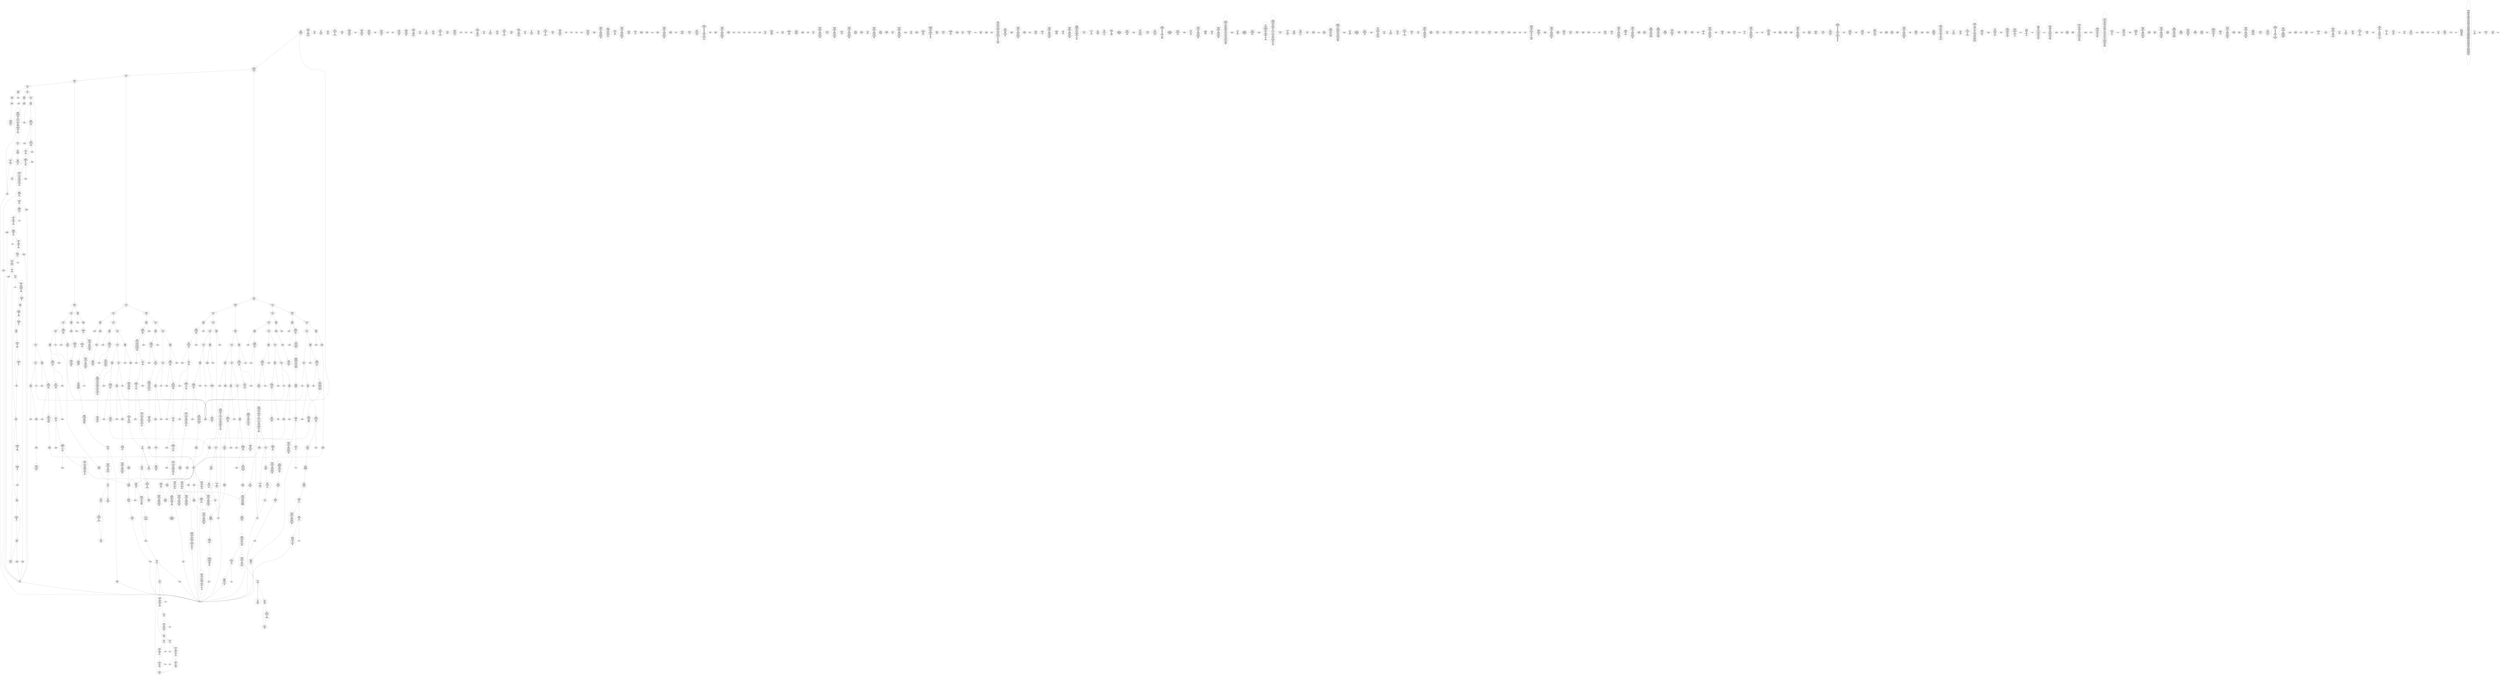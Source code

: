 /* Generated by GvGen v.1.0 (https://www.github.com/stricaud/gvgen) */

digraph G {
compound=true;
   node1 [label="[anywhere]"];
   node2 [label="# 0x0
PUSHX Data
PUSHX Data
MSTORE
PUSHX LogicData
CALLDATASIZE
LT
PUSHX Data
JUMPI
"];
   node3 [label="# 0xd
PUSHX Data
CALLDATALOAD
PUSHX BitData
SHR
PUSHX LogicData
GT
PUSHX Data
JUMPI
"];
   node4 [label="# 0x1e
PUSHX LogicData
GT
PUSHX Data
JUMPI
"];
   node5 [label="# 0x29
PUSHX LogicData
GT
PUSHX Data
JUMPI
"];
   node6 [label="# 0x34
PUSHX LogicData
EQ
PUSHX Data
JUMPI
"];
   node7 [label="# 0x3f
PUSHX LogicData
EQ
PUSHX Data
JUMPI
"];
   node8 [label="# 0x4a
PUSHX LogicData
EQ
PUSHX Data
JUMPI
"];
   node9 [label="# 0x55
PUSHX LogicData
EQ
PUSHX Data
JUMPI
"];
   node10 [label="# 0x60
PUSHX LogicData
EQ
PUSHX Data
JUMPI
"];
   node11 [label="# 0x6b
PUSHX Data
JUMP
"];
   node12 [label="# 0x6f
JUMPDEST
PUSHX LogicData
EQ
PUSHX Data
JUMPI
"];
   node13 [label="# 0x7b
PUSHX LogicData
EQ
PUSHX Data
JUMPI
"];
   node14 [label="# 0x86
PUSHX LogicData
EQ
PUSHX Data
JUMPI
"];
   node15 [label="# 0x91
PUSHX LogicData
EQ
PUSHX Data
JUMPI
"];
   node16 [label="# 0x9c
PUSHX Data
JUMP
"];
   node17 [label="# 0xa0
JUMPDEST
PUSHX LogicData
GT
PUSHX Data
JUMPI
"];
   node18 [label="# 0xac
PUSHX LogicData
EQ
PUSHX Data
JUMPI
"];
   node19 [label="# 0xb7
PUSHX LogicData
EQ
PUSHX Data
JUMPI
"];
   node20 [label="# 0xc2
PUSHX LogicData
EQ
PUSHX Data
JUMPI
"];
   node21 [label="# 0xcd
PUSHX LogicData
EQ
PUSHX Data
JUMPI
"];
   node22 [label="# 0xd8
PUSHX LogicData
EQ
PUSHX Data
JUMPI
"];
   node23 [label="# 0xe3
PUSHX Data
JUMP
"];
   node24 [label="# 0xe7
JUMPDEST
PUSHX LogicData
EQ
PUSHX Data
JUMPI
"];
   node25 [label="# 0xf3
PUSHX LogicData
EQ
PUSHX Data
JUMPI
"];
   node26 [label="# 0xfe
PUSHX LogicData
EQ
PUSHX Data
JUMPI
"];
   node27 [label="# 0x109
PUSHX LogicData
EQ
PUSHX Data
JUMPI
"];
   node28 [label="# 0x114
PUSHX Data
JUMP
"];
   node29 [label="# 0x118
JUMPDEST
PUSHX LogicData
GT
PUSHX Data
JUMPI
"];
   node30 [label="# 0x124
PUSHX LogicData
GT
PUSHX Data
JUMPI
"];
   node31 [label="# 0x12f
PUSHX LogicData
EQ
PUSHX Data
JUMPI
"];
   node32 [label="# 0x13a
PUSHX LogicData
EQ
PUSHX Data
JUMPI
"];
   node33 [label="# 0x145
PUSHX LogicData
EQ
PUSHX Data
JUMPI
"];
   node34 [label="# 0x150
PUSHX LogicData
EQ
PUSHX Data
JUMPI
"];
   node35 [label="# 0x15b
PUSHX LogicData
EQ
PUSHX Data
JUMPI
"];
   node36 [label="# 0x166
PUSHX Data
JUMP
"];
   node37 [label="# 0x16a
JUMPDEST
PUSHX LogicData
EQ
PUSHX Data
JUMPI
"];
   node38 [label="# 0x176
PUSHX LogicData
EQ
PUSHX Data
JUMPI
"];
   node39 [label="# 0x181
PUSHX LogicData
EQ
PUSHX Data
JUMPI
"];
   node40 [label="# 0x18c
PUSHX LogicData
EQ
PUSHX Data
JUMPI
"];
   node41 [label="# 0x197
PUSHX Data
JUMP
"];
   node42 [label="# 0x19b
JUMPDEST
PUSHX LogicData
GT
PUSHX Data
JUMPI
"];
   node43 [label="# 0x1a7
PUSHX LogicData
EQ
PUSHX Data
JUMPI
"];
   node44 [label="# 0x1b2
PUSHX LogicData
EQ
PUSHX Data
JUMPI
"];
   node45 [label="# 0x1bd
PUSHX LogicData
EQ
PUSHX Data
JUMPI
"];
   node46 [label="# 0x1c8
PUSHX LogicData
EQ
PUSHX Data
JUMPI
"];
   node47 [label="# 0x1d3
PUSHX Data
JUMP
"];
   node48 [label="# 0x1d7
JUMPDEST
PUSHX LogicData
EQ
PUSHX Data
JUMPI
"];
   node49 [label="# 0x1e3
PUSHX LogicData
EQ
PUSHX Data
JUMPI
"];
   node50 [label="# 0x1ee
PUSHX LogicData
EQ
PUSHX Data
JUMPI
"];
   node51 [label="# 0x1f9
PUSHX LogicData
EQ
PUSHX Data
JUMPI
"];
   node52 [label="# 0x204
JUMPDEST
PUSHX Data
REVERT
"];
   node53 [label="# 0x209
JUMPDEST
CALLVALUE
ISZERO
PUSHX Data
JUMPI
"];
   node54 [label="# 0x211
PUSHX Data
REVERT
"];
   node55 [label="# 0x215
JUMPDEST
PUSHX Data
PUSHX ArithData
CALLDATASIZE
SUB
PUSHX LogicData
LT
ISZERO
PUSHX Data
JUMPI
"];
   node56 [label="# 0x228
PUSHX Data
REVERT
"];
   node57 [label="# 0x22c
JUMPDEST
ADD
CALLDATALOAD
PUSHX BitData
NOT
AND
PUSHX ArithData
ADD
PUSHX Data
JUMP
"];
   node58 [label="# 0x261
JUMPDEST
PUSHX MemData
MLOAD
ISZERO
ISZERO
MSTORE
PUSHX ArithData
ADD
PUSHX MemData
MLOAD
SUB
RETURN
"];
   node59 [label="# 0x279
JUMPDEST
CALLVALUE
ISZERO
PUSHX Data
JUMPI
"];
   node60 [label="# 0x281
PUSHX Data
REVERT
"];
   node61 [label="# 0x285
JUMPDEST
PUSHX Data
PUSHX Data
JUMP
"];
   node62 [label="# 0x28e
JUMPDEST
PUSHX MemData
MLOAD
PUSHX ArithData
ADD
SUB
MSTORE
MLOAD
MSTORE
PUSHX ArithData
ADD
MLOAD
PUSHX ArithData
ADD
PUSHX Data
"];
   node63 [label="# 0x2b3
JUMPDEST
LT
ISZERO
PUSHX Data
JUMPI
"];
   node64 [label="# 0x2bc
ADD
MLOAD
ADD
MSTORE
PUSHX ArithData
ADD
PUSHX Data
JUMP
"];
   node65 [label="# 0x2ce
JUMPDEST
ADD
PUSHX BitData
AND
ISZERO
PUSHX Data
JUMPI
"];
   node66 [label="# 0x2e2
SUB
MLOAD
PUSHX ArithData
PUSHX ArithData
SUB
PUSHX ArithData
EXP
SUB
NOT
AND
MSTORE
PUSHX ArithData
ADD
"];
   node67 [label="# 0x2fb
JUMPDEST
PUSHX MemData
MLOAD
SUB
RETURN
"];
   node68 [label="# 0x309
JUMPDEST
CALLVALUE
ISZERO
PUSHX Data
JUMPI
"];
   node69 [label="# 0x311
PUSHX Data
REVERT
"];
   node70 [label="# 0x315
JUMPDEST
PUSHX Data
PUSHX ArithData
CALLDATASIZE
SUB
PUSHX LogicData
LT
ISZERO
PUSHX Data
JUMPI
"];
   node71 [label="# 0x328
PUSHX Data
REVERT
"];
   node72 [label="# 0x32c
JUMPDEST
ADD
CALLDATALOAD
PUSHX ArithData
ADD
PUSHX Data
JUMP
"];
   node73 [label="# 0x342
JUMPDEST
PUSHX MemData
MLOAD
PUSHX BitData
AND
MSTORE
PUSHX ArithData
ADD
PUSHX MemData
MLOAD
SUB
RETURN
"];
   node74 [label="# 0x36e
JUMPDEST
CALLVALUE
ISZERO
PUSHX Data
JUMPI
"];
   node75 [label="# 0x376
PUSHX Data
REVERT
"];
   node76 [label="# 0x37a
JUMPDEST
PUSHX Data
PUSHX ArithData
CALLDATASIZE
SUB
PUSHX LogicData
LT
ISZERO
PUSHX Data
JUMPI
"];
   node77 [label="# 0x38d
PUSHX Data
REVERT
"];
   node78 [label="# 0x391
JUMPDEST
ADD
CALLDATALOAD
PUSHX BitData
AND
PUSHX ArithData
ADD
CALLDATALOAD
PUSHX ArithData
ADD
PUSHX Data
JUMP
"];
   node79 [label="# 0x3c7
JUMPDEST
STOP
"];
   node80 [label="# 0x3c9
JUMPDEST
CALLVALUE
ISZERO
PUSHX Data
JUMPI
"];
   node81 [label="# 0x3d1
PUSHX Data
REVERT
"];
   node82 [label="# 0x3d5
JUMPDEST
PUSHX Data
PUSHX ArithData
CALLDATASIZE
SUB
PUSHX LogicData
LT
ISZERO
PUSHX Data
JUMPI
"];
   node83 [label="# 0x3e8
PUSHX Data
REVERT
"];
   node84 [label="# 0x3ec
JUMPDEST
ADD
CALLDATALOAD
PUSHX ArithData
ADD
PUSHX LogicData
GT
ISZERO
PUSHX Data
JUMPI
"];
   node85 [label="# 0x405
PUSHX Data
REVERT
"];
   node86 [label="# 0x409
JUMPDEST
ADD
PUSHX ArithData
ADD
GT
ISZERO
PUSHX Data
JUMPI
"];
   node87 [label="# 0x417
PUSHX Data
REVERT
"];
   node88 [label="# 0x41b
JUMPDEST
CALLDATALOAD
PUSHX ArithData
ADD
PUSHX ArithData
MUL
ADD
GT
PUSHX LogicData
GT
OR
ISZERO
PUSHX Data
JUMPI
"];
   node89 [label="# 0x439
PUSHX Data
REVERT
"];
   node90 [label="# 0x43d
JUMPDEST
PUSHX ArithData
ADD
PUSHX ArithData
DIV
MUL
PUSHX ArithData
ADD
PUSHX MemData
MLOAD
ADD
PUSHX Data
MSTORE
MSTORE
PUSHX ArithData
ADD
CALLDATACOPY
PUSHX Data
ADD
MSTORE
PUSHX BitData
NOT
PUSHX ArithData
ADD
AND
ADD
PUSHX Data
JUMP
"];
   node91 [label="# 0x48f
JUMPDEST
PUSHX MemData
MLOAD
ISZERO
ISZERO
MSTORE
PUSHX ArithData
ADD
PUSHX MemData
MLOAD
SUB
RETURN
"];
   node92 [label="# 0x4a7
JUMPDEST
CALLVALUE
ISZERO
PUSHX Data
JUMPI
"];
   node93 [label="# 0x4af
PUSHX Data
REVERT
"];
   node94 [label="# 0x4b3
JUMPDEST
PUSHX Data
PUSHX Data
JUMP
"];
   node95 [label="# 0x4bc
JUMPDEST
PUSHX MemData
MLOAD
MSTORE
PUSHX ArithData
ADD
PUSHX MemData
MLOAD
SUB
RETURN
"];
   node96 [label="# 0x4d2
JUMPDEST
CALLVALUE
ISZERO
PUSHX Data
JUMPI
"];
   node97 [label="# 0x4da
PUSHX Data
REVERT
"];
   node98 [label="# 0x4de
JUMPDEST
PUSHX Data
PUSHX Data
JUMP
"];
   node99 [label="# 0x4e7
JUMPDEST
PUSHX MemData
MLOAD
MSTORE
PUSHX ArithData
ADD
PUSHX MemData
MLOAD
SUB
RETURN
"];
   node100 [label="# 0x4fd
JUMPDEST
CALLVALUE
ISZERO
PUSHX Data
JUMPI
"];
   node101 [label="# 0x505
PUSHX Data
REVERT
"];
   node102 [label="# 0x509
JUMPDEST
PUSHX Data
PUSHX ArithData
CALLDATASIZE
SUB
PUSHX LogicData
LT
ISZERO
PUSHX Data
JUMPI
"];
   node103 [label="# 0x51c
PUSHX Data
REVERT
"];
   node104 [label="# 0x520
JUMPDEST
ADD
CALLDATALOAD
PUSHX BitData
AND
PUSHX ArithData
ADD
CALLDATALOAD
PUSHX BitData
AND
PUSHX ArithData
ADD
CALLDATALOAD
PUSHX ArithData
ADD
PUSHX Data
JUMP
"];
   node105 [label="# 0x576
JUMPDEST
STOP
"];
   node106 [label="# 0x578
JUMPDEST
CALLVALUE
ISZERO
PUSHX Data
JUMPI
"];
   node107 [label="# 0x580
PUSHX Data
REVERT
"];
   node108 [label="# 0x584
JUMPDEST
PUSHX Data
PUSHX ArithData
CALLDATASIZE
SUB
PUSHX LogicData
LT
ISZERO
PUSHX Data
JUMPI
"];
   node109 [label="# 0x597
PUSHX Data
REVERT
"];
   node110 [label="# 0x59b
JUMPDEST
ADD
CALLDATALOAD
PUSHX BitData
AND
PUSHX ArithData
ADD
CALLDATALOAD
PUSHX ArithData
ADD
PUSHX Data
JUMP
"];
   node111 [label="# 0x5d1
JUMPDEST
PUSHX MemData
MLOAD
MSTORE
PUSHX ArithData
ADD
PUSHX MemData
MLOAD
SUB
RETURN
"];
   node112 [label="# 0x5e7
JUMPDEST
CALLVALUE
ISZERO
PUSHX Data
JUMPI
"];
   node113 [label="# 0x5ef
PUSHX Data
REVERT
"];
   node114 [label="# 0x5f3
JUMPDEST
PUSHX Data
PUSHX Data
JUMP
"];
   node115 [label="# 0x5fc
JUMPDEST
STOP
"];
   node116 [label="# 0x5fe
JUMPDEST
CALLVALUE
ISZERO
PUSHX Data
JUMPI
"];
   node117 [label="# 0x606
PUSHX Data
REVERT
"];
   node118 [label="# 0x60a
JUMPDEST
PUSHX Data
PUSHX ArithData
CALLDATASIZE
SUB
PUSHX LogicData
LT
ISZERO
PUSHX Data
JUMPI
"];
   node119 [label="# 0x61d
PUSHX Data
REVERT
"];
   node120 [label="# 0x621
JUMPDEST
ADD
CALLDATALOAD
PUSHX BitData
AND
PUSHX ArithData
ADD
CALLDATALOAD
PUSHX BitData
AND
PUSHX ArithData
ADD
CALLDATALOAD
PUSHX ArithData
ADD
PUSHX Data
JUMP
"];
   node121 [label="# 0x677
JUMPDEST
STOP
"];
   node122 [label="# 0x679
JUMPDEST
CALLVALUE
ISZERO
PUSHX Data
JUMPI
"];
   node123 [label="# 0x681
PUSHX Data
REVERT
"];
   node124 [label="# 0x685
JUMPDEST
PUSHX Data
PUSHX ArithData
CALLDATASIZE
SUB
PUSHX LogicData
LT
ISZERO
PUSHX Data
JUMPI
"];
   node125 [label="# 0x698
PUSHX Data
REVERT
"];
   node126 [label="# 0x69c
JUMPDEST
ADD
CALLDATALOAD
PUSHX ArithData
ADD
PUSHX Data
JUMP
"];
   node127 [label="# 0x6b2
JUMPDEST
PUSHX MemData
MLOAD
MSTORE
PUSHX ArithData
ADD
PUSHX MemData
MLOAD
SUB
RETURN
"];
   node128 [label="# 0x6c8
JUMPDEST
CALLVALUE
ISZERO
PUSHX Data
JUMPI
"];
   node129 [label="# 0x6d0
PUSHX Data
REVERT
"];
   node130 [label="# 0x6d4
JUMPDEST
PUSHX Data
PUSHX Data
JUMP
"];
   node131 [label="# 0x6dd
JUMPDEST
PUSHX MemData
MLOAD
MSTORE
PUSHX ArithData
ADD
PUSHX MemData
MLOAD
SUB
RETURN
"];
   node132 [label="# 0x6f3
JUMPDEST
CALLVALUE
ISZERO
PUSHX Data
JUMPI
"];
   node133 [label="# 0x6fb
PUSHX Data
REVERT
"];
   node134 [label="# 0x6ff
JUMPDEST
PUSHX Data
PUSHX ArithData
CALLDATASIZE
SUB
PUSHX LogicData
LT
ISZERO
PUSHX Data
JUMPI
"];
   node135 [label="# 0x712
PUSHX Data
REVERT
"];
   node136 [label="# 0x716
JUMPDEST
ADD
CALLDATALOAD
PUSHX ArithData
ADD
PUSHX Data
JUMP
"];
   node137 [label="# 0x72c
JUMPDEST
PUSHX MemData
MLOAD
PUSHX BitData
AND
MSTORE
PUSHX ArithData
ADD
PUSHX MemData
MLOAD
SUB
RETURN
"];
   node138 [label="# 0x758
JUMPDEST
CALLVALUE
ISZERO
PUSHX Data
JUMPI
"];
   node139 [label="# 0x760
PUSHX Data
REVERT
"];
   node140 [label="# 0x764
JUMPDEST
PUSHX Data
PUSHX ArithData
CALLDATASIZE
SUB
PUSHX LogicData
LT
ISZERO
PUSHX Data
JUMPI
"];
   node141 [label="# 0x777
PUSHX Data
REVERT
"];
   node142 [label="# 0x77b
JUMPDEST
ADD
CALLDATALOAD
PUSHX ArithData
ADD
PUSHX Data
JUMP
"];
   node143 [label="# 0x791
JUMPDEST
PUSHX MemData
MLOAD
PUSHX ArithData
ADD
SUB
MSTORE
MLOAD
MSTORE
PUSHX ArithData
ADD
MLOAD
PUSHX ArithData
ADD
PUSHX Data
"];
   node144 [label="# 0x7b6
JUMPDEST
LT
ISZERO
PUSHX Data
JUMPI
"];
   node145 [label="# 0x7bf
ADD
MLOAD
ADD
MSTORE
PUSHX ArithData
ADD
PUSHX Data
JUMP
"];
   node146 [label="# 0x7d1
JUMPDEST
ADD
PUSHX BitData
AND
ISZERO
PUSHX Data
JUMPI
"];
   node147 [label="# 0x7e5
SUB
MLOAD
PUSHX ArithData
PUSHX ArithData
SUB
PUSHX ArithData
EXP
SUB
NOT
AND
MSTORE
PUSHX ArithData
ADD
"];
   node148 [label="# 0x7fe
JUMPDEST
PUSHX MemData
MLOAD
SUB
RETURN
"];
   node149 [label="# 0x80c
JUMPDEST
CALLVALUE
ISZERO
PUSHX Data
JUMPI
"];
   node150 [label="# 0x814
PUSHX Data
REVERT
"];
   node151 [label="# 0x818
JUMPDEST
PUSHX Data
PUSHX ArithData
CALLDATASIZE
SUB
PUSHX LogicData
LT
ISZERO
PUSHX Data
JUMPI
"];
   node152 [label="# 0x82b
PUSHX Data
REVERT
"];
   node153 [label="# 0x82f
JUMPDEST
ADD
CALLDATALOAD
PUSHX BitData
AND
PUSHX ArithData
ADD
PUSHX Data
JUMP
"];
   node154 [label="# 0x85b
JUMPDEST
PUSHX MemData
MLOAD
MSTORE
PUSHX ArithData
ADD
PUSHX MemData
MLOAD
SUB
RETURN
"];
   node155 [label="# 0x871
JUMPDEST
CALLVALUE
ISZERO
PUSHX Data
JUMPI
"];
   node156 [label="# 0x879
PUSHX Data
REVERT
"];
   node157 [label="# 0x87d
JUMPDEST
PUSHX Data
PUSHX Data
JUMP
"];
   node158 [label="# 0x886
JUMPDEST
STOP
"];
   node159 [label="# 0x888
JUMPDEST
CALLVALUE
ISZERO
PUSHX Data
JUMPI
"];
   node160 [label="# 0x890
PUSHX Data
REVERT
"];
   node161 [label="# 0x894
JUMPDEST
PUSHX Data
PUSHX Data
JUMP
"];
   node162 [label="# 0x89d
JUMPDEST
STOP
"];
   node163 [label="# 0x89f
JUMPDEST
CALLVALUE
ISZERO
PUSHX Data
JUMPI
"];
   node164 [label="# 0x8a7
PUSHX Data
REVERT
"];
   node165 [label="# 0x8ab
JUMPDEST
PUSHX Data
PUSHX Data
JUMP
"];
   node166 [label="# 0x8b4
JUMPDEST
PUSHX MemData
MLOAD
PUSHX BitData
AND
MSTORE
PUSHX ArithData
ADD
PUSHX MemData
MLOAD
SUB
RETURN
"];
   node167 [label="# 0x8e0
JUMPDEST
PUSHX Data
PUSHX ArithData
CALLDATASIZE
SUB
PUSHX LogicData
LT
ISZERO
PUSHX Data
JUMPI
"];
   node168 [label="# 0x8f2
PUSHX Data
REVERT
"];
   node169 [label="# 0x8f6
JUMPDEST
ADD
CALLDATALOAD
PUSHX ArithData
ADD
PUSHX Data
JUMP
"];
   node170 [label="# 0x90c
JUMPDEST
STOP
"];
   node171 [label="# 0x90e
JUMPDEST
CALLVALUE
ISZERO
PUSHX Data
JUMPI
"];
   node172 [label="# 0x916
PUSHX Data
REVERT
"];
   node173 [label="# 0x91a
JUMPDEST
PUSHX Data
PUSHX ArithData
CALLDATASIZE
SUB
PUSHX LogicData
LT
ISZERO
PUSHX Data
JUMPI
"];
   node174 [label="# 0x92d
PUSHX Data
REVERT
"];
   node175 [label="# 0x931
JUMPDEST
ADD
CALLDATALOAD
PUSHX ArithData
ADD
PUSHX LogicData
GT
ISZERO
PUSHX Data
JUMPI
"];
   node176 [label="# 0x94a
PUSHX Data
REVERT
"];
   node177 [label="# 0x94e
JUMPDEST
ADD
PUSHX ArithData
ADD
GT
ISZERO
PUSHX Data
JUMPI
"];
   node178 [label="# 0x95c
PUSHX Data
REVERT
"];
   node179 [label="# 0x960
JUMPDEST
CALLDATALOAD
PUSHX ArithData
ADD
PUSHX ArithData
MUL
ADD
GT
PUSHX LogicData
GT
OR
ISZERO
PUSHX Data
JUMPI
"];
   node180 [label="# 0x97e
PUSHX Data
REVERT
"];
   node181 [label="# 0x982
JUMPDEST
PUSHX ArithData
ADD
PUSHX ArithData
DIV
MUL
PUSHX ArithData
ADD
PUSHX MemData
MLOAD
ADD
PUSHX Data
MSTORE
MSTORE
PUSHX ArithData
ADD
CALLDATACOPY
PUSHX Data
ADD
MSTORE
PUSHX BitData
NOT
PUSHX ArithData
ADD
AND
ADD
PUSHX Data
JUMP
"];
   node182 [label="# 0x9d4
JUMPDEST
PUSHX MemData
MLOAD
PUSHX ArithData
ADD
SUB
MSTORE
MLOAD
MSTORE
PUSHX ArithData
ADD
MLOAD
PUSHX ArithData
ADD
PUSHX Data
"];
   node183 [label="# 0x9f9
JUMPDEST
LT
ISZERO
PUSHX Data
JUMPI
"];
   node184 [label="# 0xa02
ADD
MLOAD
ADD
MSTORE
PUSHX ArithData
ADD
PUSHX Data
JUMP
"];
   node185 [label="# 0xa14
JUMPDEST
ADD
PUSHX BitData
AND
ISZERO
PUSHX Data
JUMPI
"];
   node186 [label="# 0xa28
SUB
MLOAD
PUSHX ArithData
PUSHX ArithData
SUB
PUSHX ArithData
EXP
SUB
NOT
AND
MSTORE
PUSHX ArithData
ADD
"];
   node187 [label="# 0xa41
JUMPDEST
PUSHX MemData
MLOAD
SUB
RETURN
"];
   node188 [label="# 0xa4f
JUMPDEST
CALLVALUE
ISZERO
PUSHX Data
JUMPI
"];
   node189 [label="# 0xa57
PUSHX Data
REVERT
"];
   node190 [label="# 0xa5b
JUMPDEST
PUSHX Data
PUSHX Data
JUMP
"];
   node191 [label="# 0xa64
JUMPDEST
PUSHX MemData
MLOAD
MSTORE
PUSHX ArithData
ADD
PUSHX MemData
MLOAD
SUB
RETURN
"];
   node192 [label="# 0xa7a
JUMPDEST
CALLVALUE
ISZERO
PUSHX Data
JUMPI
"];
   node193 [label="# 0xa82
PUSHX Data
REVERT
"];
   node194 [label="# 0xa86
JUMPDEST
PUSHX Data
PUSHX Data
JUMP
"];
   node195 [label="# 0xa8f
JUMPDEST
PUSHX MemData
MLOAD
PUSHX ArithData
ADD
SUB
MSTORE
MLOAD
MSTORE
PUSHX ArithData
ADD
MLOAD
PUSHX ArithData
ADD
PUSHX Data
"];
   node196 [label="# 0xab4
JUMPDEST
LT
ISZERO
PUSHX Data
JUMPI
"];
   node197 [label="# 0xabd
ADD
MLOAD
ADD
MSTORE
PUSHX ArithData
ADD
PUSHX Data
JUMP
"];
   node198 [label="# 0xacf
JUMPDEST
ADD
PUSHX BitData
AND
ISZERO
PUSHX Data
JUMPI
"];
   node199 [label="# 0xae3
SUB
MLOAD
PUSHX ArithData
PUSHX ArithData
SUB
PUSHX ArithData
EXP
SUB
NOT
AND
MSTORE
PUSHX ArithData
ADD
"];
   node200 [label="# 0xafc
JUMPDEST
PUSHX MemData
MLOAD
SUB
RETURN
"];
   node201 [label="# 0xb0a
JUMPDEST
CALLVALUE
ISZERO
PUSHX Data
JUMPI
"];
   node202 [label="# 0xb12
PUSHX Data
REVERT
"];
   node203 [label="# 0xb16
JUMPDEST
PUSHX Data
PUSHX ArithData
CALLDATASIZE
SUB
PUSHX LogicData
LT
ISZERO
PUSHX Data
JUMPI
"];
   node204 [label="# 0xb29
PUSHX Data
REVERT
"];
   node205 [label="# 0xb2d
JUMPDEST
ADD
CALLDATALOAD
PUSHX ArithData
ADD
PUSHX LogicData
GT
ISZERO
PUSHX Data
JUMPI
"];
   node206 [label="# 0xb46
PUSHX Data
REVERT
"];
   node207 [label="# 0xb4a
JUMPDEST
ADD
PUSHX ArithData
ADD
GT
ISZERO
PUSHX Data
JUMPI
"];
   node208 [label="# 0xb58
PUSHX Data
REVERT
"];
   node209 [label="# 0xb5c
JUMPDEST
CALLDATALOAD
PUSHX ArithData
ADD
PUSHX ArithData
MUL
ADD
GT
PUSHX LogicData
GT
OR
ISZERO
PUSHX Data
JUMPI
"];
   node210 [label="# 0xb7a
PUSHX Data
REVERT
"];
   node211 [label="# 0xb7e
JUMPDEST
PUSHX ArithData
ADD
PUSHX ArithData
DIV
MUL
PUSHX ArithData
ADD
PUSHX MemData
MLOAD
ADD
PUSHX Data
MSTORE
MSTORE
PUSHX ArithData
ADD
CALLDATACOPY
PUSHX Data
ADD
MSTORE
PUSHX BitData
NOT
PUSHX ArithData
ADD
AND
ADD
PUSHX Data
JUMP
"];
   node212 [label="# 0xbd0
JUMPDEST
PUSHX MemData
MLOAD
ISZERO
ISZERO
MSTORE
PUSHX ArithData
ADD
PUSHX MemData
MLOAD
SUB
RETURN
"];
   node213 [label="# 0xbe8
JUMPDEST
CALLVALUE
ISZERO
PUSHX Data
JUMPI
"];
   node214 [label="# 0xbf0
PUSHX Data
REVERT
"];
   node215 [label="# 0xbf4
JUMPDEST
PUSHX Data
PUSHX ArithData
CALLDATASIZE
SUB
PUSHX LogicData
LT
ISZERO
PUSHX Data
JUMPI
"];
   node216 [label="# 0xc07
PUSHX Data
REVERT
"];
   node217 [label="# 0xc0b
JUMPDEST
ADD
CALLDATALOAD
PUSHX BitData
AND
PUSHX ArithData
ADD
CALLDATALOAD
ISZERO
ISZERO
PUSHX ArithData
ADD
PUSHX Data
JUMP
"];
   node218 [label="# 0xc43
JUMPDEST
STOP
"];
   node219 [label="# 0xc45
JUMPDEST
CALLVALUE
ISZERO
PUSHX Data
JUMPI
"];
   node220 [label="# 0xc4d
PUSHX Data
REVERT
"];
   node221 [label="# 0xc51
JUMPDEST
PUSHX Data
PUSHX Data
JUMP
"];
   node222 [label="# 0xc5a
JUMPDEST
PUSHX MemData
MLOAD
MSTORE
PUSHX ArithData
ADD
PUSHX MemData
MLOAD
SUB
RETURN
"];
   node223 [label="# 0xc70
JUMPDEST
CALLVALUE
ISZERO
PUSHX Data
JUMPI
"];
   node224 [label="# 0xc78
PUSHX Data
REVERT
"];
   node225 [label="# 0xc7c
JUMPDEST
PUSHX Data
PUSHX ArithData
CALLDATASIZE
SUB
PUSHX LogicData
LT
ISZERO
PUSHX Data
JUMPI
"];
   node226 [label="# 0xc8f
PUSHX Data
REVERT
"];
   node227 [label="# 0xc93
JUMPDEST
ADD
CALLDATALOAD
PUSHX BitData
AND
PUSHX ArithData
ADD
CALLDATALOAD
PUSHX BitData
AND
PUSHX ArithData
ADD
CALLDATALOAD
PUSHX ArithData
ADD
CALLDATALOAD
PUSHX ArithData
ADD
PUSHX LogicData
GT
ISZERO
PUSHX Data
JUMPI
"];
   node228 [label="# 0xcf6
PUSHX Data
REVERT
"];
   node229 [label="# 0xcfa
JUMPDEST
ADD
PUSHX ArithData
ADD
GT
ISZERO
PUSHX Data
JUMPI
"];
   node230 [label="# 0xd08
PUSHX Data
REVERT
"];
   node231 [label="# 0xd0c
JUMPDEST
CALLDATALOAD
PUSHX ArithData
ADD
PUSHX ArithData
MUL
ADD
GT
PUSHX LogicData
GT
OR
ISZERO
PUSHX Data
JUMPI
"];
   node232 [label="# 0xd2a
PUSHX Data
REVERT
"];
   node233 [label="# 0xd2e
JUMPDEST
PUSHX ArithData
ADD
PUSHX ArithData
DIV
MUL
PUSHX ArithData
ADD
PUSHX MemData
MLOAD
ADD
PUSHX Data
MSTORE
MSTORE
PUSHX ArithData
ADD
CALLDATACOPY
PUSHX Data
ADD
MSTORE
PUSHX BitData
NOT
PUSHX ArithData
ADD
AND
ADD
PUSHX Data
JUMP
"];
   node234 [label="# 0xd80
JUMPDEST
STOP
"];
   node235 [label="# 0xd82
JUMPDEST
CALLVALUE
ISZERO
PUSHX Data
JUMPI
"];
   node236 [label="# 0xd8a
PUSHX Data
REVERT
"];
   node237 [label="# 0xd8e
JUMPDEST
PUSHX Data
PUSHX ArithData
CALLDATASIZE
SUB
PUSHX LogicData
LT
ISZERO
PUSHX Data
JUMPI
"];
   node238 [label="# 0xda1
PUSHX Data
REVERT
"];
   node239 [label="# 0xda5
JUMPDEST
ADD
CALLDATALOAD
PUSHX ArithData
ADD
PUSHX Data
JUMP
"];
   node240 [label="# 0xdbb
JUMPDEST
PUSHX MemData
MLOAD
ISZERO
ISZERO
MSTORE
PUSHX ArithData
ADD
PUSHX MemData
MLOAD
SUB
RETURN
"];
   node241 [label="# 0xdd3
JUMPDEST
CALLVALUE
ISZERO
PUSHX Data
JUMPI
"];
   node242 [label="# 0xddb
PUSHX Data
REVERT
"];
   node243 [label="# 0xddf
JUMPDEST
PUSHX Data
PUSHX ArithData
CALLDATASIZE
SUB
PUSHX LogicData
LT
ISZERO
PUSHX Data
JUMPI
"];
   node244 [label="# 0xdf2
PUSHX Data
REVERT
"];
   node245 [label="# 0xdf6
JUMPDEST
ADD
CALLDATALOAD
PUSHX ArithData
ADD
CALLDATALOAD
PUSHX ArithData
ADD
PUSHX LogicData
GT
ISZERO
PUSHX Data
JUMPI
"];
   node246 [label="# 0xe19
PUSHX Data
REVERT
"];
   node247 [label="# 0xe1d
JUMPDEST
ADD
PUSHX ArithData
ADD
GT
ISZERO
PUSHX Data
JUMPI
"];
   node248 [label="# 0xe2b
PUSHX Data
REVERT
"];
   node249 [label="# 0xe2f
JUMPDEST
CALLDATALOAD
PUSHX ArithData
ADD
PUSHX ArithData
MUL
ADD
GT
PUSHX LogicData
GT
OR
ISZERO
PUSHX Data
JUMPI
"];
   node250 [label="# 0xe4d
PUSHX Data
REVERT
"];
   node251 [label="# 0xe51
JUMPDEST
PUSHX ArithData
ADD
PUSHX ArithData
DIV
MUL
PUSHX ArithData
ADD
PUSHX MemData
MLOAD
ADD
PUSHX Data
MSTORE
MSTORE
PUSHX ArithData
ADD
CALLDATACOPY
PUSHX Data
ADD
MSTORE
PUSHX BitData
NOT
PUSHX ArithData
ADD
AND
ADD
PUSHX Data
JUMP
"];
   node252 [label="# 0xea3
JUMPDEST
STOP
"];
   node253 [label="# 0xea5
JUMPDEST
CALLVALUE
ISZERO
PUSHX Data
JUMPI
"];
   node254 [label="# 0xead
PUSHX Data
REVERT
"];
   node255 [label="# 0xeb1
JUMPDEST
PUSHX Data
PUSHX Data
JUMP
"];
   node256 [label="# 0xeba
JUMPDEST
PUSHX MemData
MLOAD
MSTORE
PUSHX ArithData
ADD
PUSHX MemData
MLOAD
SUB
RETURN
"];
   node257 [label="# 0xed0
JUMPDEST
CALLVALUE
ISZERO
PUSHX Data
JUMPI
"];
   node258 [label="# 0xed8
PUSHX Data
REVERT
"];
   node259 [label="# 0xedc
JUMPDEST
PUSHX Data
PUSHX Data
JUMP
"];
   node260 [label="# 0xee5
JUMPDEST
PUSHX MemData
MLOAD
MSTORE
PUSHX ArithData
ADD
PUSHX MemData
MLOAD
SUB
RETURN
"];
   node261 [label="# 0xefb
JUMPDEST
CALLVALUE
ISZERO
PUSHX Data
JUMPI
"];
   node262 [label="# 0xf03
PUSHX Data
REVERT
"];
   node263 [label="# 0xf07
JUMPDEST
PUSHX Data
PUSHX ArithData
CALLDATASIZE
SUB
PUSHX LogicData
LT
ISZERO
PUSHX Data
JUMPI
"];
   node264 [label="# 0xf1a
PUSHX Data
REVERT
"];
   node265 [label="# 0xf1e
JUMPDEST
ADD
CALLDATALOAD
PUSHX BitData
AND
PUSHX ArithData
ADD
CALLDATALOAD
PUSHX BitData
AND
PUSHX ArithData
ADD
PUSHX Data
JUMP
"];
   node266 [label="# 0xf6a
JUMPDEST
PUSHX MemData
MLOAD
ISZERO
ISZERO
MSTORE
PUSHX ArithData
ADD
PUSHX MemData
MLOAD
SUB
RETURN
"];
   node267 [label="# 0xf82
JUMPDEST
CALLVALUE
ISZERO
PUSHX Data
JUMPI
"];
   node268 [label="# 0xf8a
PUSHX Data
REVERT
"];
   node269 [label="# 0xf8e
JUMPDEST
PUSHX Data
PUSHX Data
JUMP
"];
   node270 [label="# 0xf97
JUMPDEST
PUSHX MemData
MLOAD
PUSHX ArithData
ADD
SUB
MSTORE
MLOAD
MSTORE
PUSHX ArithData
ADD
MLOAD
PUSHX ArithData
ADD
PUSHX Data
"];
   node271 [label="# 0xfbc
JUMPDEST
LT
ISZERO
PUSHX Data
JUMPI
"];
   node272 [label="# 0xfc5
ADD
MLOAD
ADD
MSTORE
PUSHX ArithData
ADD
PUSHX Data
JUMP
"];
   node273 [label="# 0xfd7
JUMPDEST
ADD
PUSHX BitData
AND
ISZERO
PUSHX Data
JUMPI
"];
   node274 [label="# 0xfeb
SUB
MLOAD
PUSHX ArithData
PUSHX ArithData
SUB
PUSHX ArithData
EXP
SUB
NOT
AND
MSTORE
PUSHX ArithData
ADD
"];
   node275 [label="# 0x1004
JUMPDEST
PUSHX MemData
MLOAD
SUB
RETURN
"];
   node276 [label="# 0x1012
JUMPDEST
CALLVALUE
ISZERO
PUSHX Data
JUMPI
"];
   node277 [label="# 0x101a
PUSHX Data
REVERT
"];
   node278 [label="# 0x101e
JUMPDEST
PUSHX Data
PUSHX ArithData
CALLDATASIZE
SUB
PUSHX LogicData
LT
ISZERO
PUSHX Data
JUMPI
"];
   node279 [label="# 0x1031
PUSHX Data
REVERT
"];
   node280 [label="# 0x1035
JUMPDEST
ADD
CALLDATALOAD
PUSHX BitData
AND
PUSHX ArithData
ADD
PUSHX Data
JUMP
"];
   node281 [label="# 0x1061
JUMPDEST
STOP
"];
   node282 [label="# 0x1063
JUMPDEST
CALLVALUE
ISZERO
PUSHX Data
JUMPI
"];
   node283 [label="# 0x106b
PUSHX Data
REVERT
"];
   node284 [label="# 0x106f
JUMPDEST
PUSHX Data
PUSHX Data
JUMP
"];
   node285 [label="# 0x1078
JUMPDEST
PUSHX MemData
MLOAD
MSTORE
PUSHX ArithData
ADD
PUSHX MemData
MLOAD
SUB
RETURN
"];
   node286 [label="# 0x108e
JUMPDEST
PUSHX Data
PUSHX Data
PUSHX ArithData
PUSHX BitData
NOT
AND
PUSHX BitData
NOT
AND
MSTORE
PUSHX ArithData
ADD
MSTORE
PUSHX ArithData
ADD
PUSHX Data
SHA3
PUSHX ArithData
SLOAD
PUSHX ArithData
EXP
DIV
PUSHX BitData
AND
JUMP
"];
   node287 [label="# 0x10f6
JUMPDEST
PUSHX Data
PUSHX StorData
SLOAD
PUSHX ArithData
PUSHX BitData
AND
ISZERO
PUSHX ArithData
MUL
SUB
AND
PUSHX Data
DIV
PUSHX ArithData
ADD
PUSHX ArithData
DIV
MUL
PUSHX ArithData
ADD
PUSHX MemData
MLOAD
ADD
PUSHX Data
MSTORE
MSTORE
PUSHX ArithData
ADD
SLOAD
PUSHX ArithData
PUSHX BitData
AND
ISZERO
PUSHX ArithData
MUL
SUB
AND
PUSHX Data
DIV
ISZERO
PUSHX Data
JUMPI
"];
   node288 [label="# 0x1148
PUSHX LogicData
LT
PUSHX Data
JUMPI
"];
   node289 [label="# 0x1150
PUSHX ArithData
SLOAD
DIV
MUL
MSTORE
PUSHX ArithData
ADD
PUSHX Data
JUMP
"];
   node290 [label="# 0x1163
JUMPDEST
ADD
PUSHX Data
MSTORE
PUSHX Data
PUSHX Data
SHA3
"];
   node291 [label="# 0x1171
JUMPDEST
SLOAD
MSTORE
PUSHX ArithData
ADD
PUSHX ArithData
ADD
GT
PUSHX Data
JUMPI
"];
   node292 [label="# 0x1185
SUB
PUSHX BitData
AND
ADD
"];
   node293 [label="# 0x118e
JUMPDEST
JUMP
"];
   node294 [label="# 0x1198
JUMPDEST
PUSHX Data
PUSHX Data
PUSHX Data
JUMP
"];
   node295 [label="# 0x11a3
JUMPDEST
PUSHX Data
JUMPI
"];
   node296 [label="# 0x11a8
PUSHX MemData
MLOAD
PUSHX Data
MSTORE
PUSHX ArithData
ADD
PUSHX ArithData
ADD
SUB
MSTORE
PUSHX Data
MSTORE
PUSHX ArithData
ADD
PUSHX Data
PUSHX Data
CODECOPY
PUSHX ArithData
ADD
PUSHX MemData
MLOAD
SUB
REVERT
"];
   node297 [label="# 0x11f8
JUMPDEST
PUSHX Data
PUSHX ArithData
MSTORE
PUSHX ArithData
ADD
MSTORE
PUSHX ArithData
ADD
PUSHX Data
SHA3
PUSHX ArithData
SLOAD
PUSHX ArithData
EXP
DIV
PUSHX BitData
AND
JUMP
"];
   node298 [label="# 0x1233
JUMPDEST
PUSHX Data
PUSHX Data
PUSHX Data
JUMP
"];
   node299 [label="# 0x123e
JUMPDEST
PUSHX BitData
AND
PUSHX BitData
AND
EQ
ISZERO
PUSHX Data
JUMPI
"];
   node300 [label="# 0x1275
PUSHX MemData
MLOAD
PUSHX Data
MSTORE
PUSHX ArithData
ADD
PUSHX ArithData
ADD
SUB
MSTORE
PUSHX Data
MSTORE
PUSHX ArithData
ADD
PUSHX Data
PUSHX Data
CODECOPY
PUSHX ArithData
ADD
PUSHX MemData
MLOAD
SUB
REVERT
"];
   node301 [label="# 0x12c5
JUMPDEST
PUSHX BitData
AND
PUSHX Data
PUSHX Data
JUMP
"];
   node302 [label="# 0x12e4
JUMPDEST
PUSHX BitData
AND
EQ
PUSHX Data
JUMPI
"];
   node303 [label="# 0x1301
PUSHX Data
PUSHX Data
PUSHX Data
JUMP
"];
   node304 [label="# 0x130d
JUMPDEST
PUSHX Data
JUMP
"];
   node305 [label="# 0x1312
JUMPDEST
"];
   node306 [label="# 0x1313
JUMPDEST
PUSHX Data
JUMPI
"];
   node307 [label="# 0x1318
PUSHX MemData
MLOAD
PUSHX Data
MSTORE
PUSHX ArithData
ADD
PUSHX ArithData
ADD
SUB
MSTORE
PUSHX Data
MSTORE
PUSHX ArithData
ADD
PUSHX Data
PUSHX Data
CODECOPY
PUSHX ArithData
ADD
PUSHX MemData
MLOAD
SUB
REVERT
"];
   node308 [label="# 0x1368
JUMPDEST
PUSHX Data
PUSHX Data
JUMP
"];
   node309 [label="# 0x1372
JUMPDEST
JUMP
"];
   node310 [label="# 0x1377
JUMPDEST
PUSHX Data
PUSHX Data
PUSHX Data
PUSHX Data
JUMP
"];
   node311 [label="# 0x1384
JUMPDEST
PUSHX MemData
MLOAD
MLOAD
PUSHX ArithData
ADD
"];
   node312 [label="# 0x1394
JUMPDEST
PUSHX LogicData
LT
PUSHX Data
JUMPI
"];
   node313 [label="# 0x139d
MLOAD
MSTORE
PUSHX ArithData
ADD
PUSHX ArithData
ADD
PUSHX ArithData
SUB
PUSHX Data
JUMP
"];
   node314 [label="# 0x13b7
JUMPDEST
PUSHX ArithData
PUSHX ArithData
SUB
PUSHX ArithData
EXP
SUB
NOT
MLOAD
AND
MLOAD
AND
OR
MSTORE
ADD
MSTORE
PUSHX ArithData
ADD
PUSHX MemData
MLOAD
SUB
SHA3
PUSHX ArithData
SLOAD
PUSHX ArithData
EXP
DIV
PUSHX BitData
AND
JUMP
"];
   node315 [label="# 0x13ff
JUMPDEST
PUSHX Data
PUSHX Data
PUSHX Data
PUSHX Data
JUMP
"];
   node316 [label="# 0x140b
JUMPDEST
JUMP
"];
   node317 [label="# 0x1410
JUMPDEST
PUSHX ArithData
PUSHX ArithData
ADD
JUMP
"];
   node318 [label="# 0x141d
JUMPDEST
PUSHX Data
PUSHX Data
PUSHX Data
JUMP
"];
   node319 [label="# 0x1428
JUMPDEST
PUSHX Data
JUMP
"];
   node320 [label="# 0x142e
JUMPDEST
PUSHX Data
JUMPI
"];
   node321 [label="# 0x1433
PUSHX MemData
MLOAD
PUSHX Data
MSTORE
PUSHX ArithData
ADD
PUSHX ArithData
ADD
SUB
MSTORE
PUSHX Data
MSTORE
PUSHX ArithData
ADD
PUSHX Data
PUSHX Data
CODECOPY
PUSHX ArithData
ADD
PUSHX MemData
MLOAD
SUB
REVERT
"];
   node322 [label="# 0x1483
JUMPDEST
PUSHX Data
PUSHX Data
JUMP
"];
   node323 [label="# 0x148e
JUMPDEST
JUMP
"];
   node324 [label="# 0x1493
JUMPDEST
PUSHX Data
PUSHX Data
PUSHX Data
PUSHX ArithData
PUSHX BitData
AND
PUSHX BitData
AND
MSTORE
PUSHX ArithData
ADD
MSTORE
PUSHX ArithData
ADD
PUSHX Data
SHA3
PUSHX BitData
PUSHX BitData
AND
JUMP
"];
   node325 [label="# 0x14e6
JUMPDEST
JUMP
"];
   node326 [label="# 0x14ee
JUMPDEST
PUSHX Data
PUSHX Data
JUMP
"];
   node327 [label="# 0x14f6
JUMPDEST
PUSHX BitData
AND
PUSHX Data
SLOAD
PUSHX ArithData
EXP
DIV
PUSHX BitData
AND
PUSHX BitData
AND
EQ
PUSHX Data
JUMPI
"];
   node328 [label="# 0x1549
PUSHX MemData
MLOAD
PUSHX Data
MSTORE
PUSHX ArithData
ADD
PUSHX ArithData
ADD
SUB
MSTORE
PUSHX Data
MSTORE
PUSHX ArithData
ADD
PUSHX Data
MSTORE
PUSHX ArithData
ADD
PUSHX MemData
MLOAD
SUB
REVERT
"];
   node329 [label="# 0x15b6
JUMPDEST
PUSHX Data
SELFBALANCE
CALLER
PUSHX BitData
AND
PUSHX ArithData
ISZERO
MUL
PUSHX MemData
MLOAD
PUSHX Data
PUSHX MemData
MLOAD
SUB
CALL
ISZERO
ISZERO
PUSHX Data
JUMPI
"];
   node330 [label="# 0x15f8
RETURNDATASIZE
PUSHX Data
RETURNDATACOPY
RETURNDATASIZE
PUSHX Data
REVERT
"];
   node331 [label="# 0x1601
JUMPDEST
JUMP
"];
   node332 [label="# 0x1605
JUMPDEST
PUSHX Data
PUSHX MemData
MLOAD
PUSHX ArithData
ADD
PUSHX Data
MSTORE
PUSHX Data
MSTORE
PUSHX Data
JUMP
"];
   node333 [label="# 0x1620
JUMPDEST
JUMP
"];
   node334 [label="# 0x1625
JUMPDEST
PUSHX Data
PUSHX Data
PUSHX Data
PUSHX BitData
PUSHX BitData
AND
JUMP
"];
   node335 [label="# 0x163c
JUMPDEST
JUMP
"];
   node336 [label="# 0x1648
JUMPDEST
PUSHX Data
JUMP
"];
   node337 [label="# 0x1655
JUMPDEST
PUSHX Data
PUSHX Data
PUSHX MemData
MLOAD
PUSHX ArithData
ADD
PUSHX Data
MSTORE
PUSHX Data
MSTORE
PUSHX ArithData
ADD
PUSHX Data
PUSHX Data
CODECOPY
PUSHX Data
PUSHX BitData
PUSHX BitData
AND
JUMP
"];
   node338 [label="# 0x1685
JUMPDEST
JUMP
"];
   node339 [label="# 0x168c
JUMPDEST
PUSHX Data
PUSHX Data
PUSHX ArithData
MSTORE
PUSHX ArithData
ADD
MSTORE
PUSHX ArithData
ADD
PUSHX Data
SHA3
SLOAD
PUSHX ArithData
PUSHX BitData
AND
ISZERO
PUSHX ArithData
MUL
SUB
AND
PUSHX Data
DIV
PUSHX ArithData
ADD
PUSHX ArithData
DIV
MUL
PUSHX ArithData
ADD
PUSHX MemData
MLOAD
ADD
PUSHX Data
MSTORE
MSTORE
PUSHX ArithData
ADD
SLOAD
PUSHX ArithData
PUSHX BitData
AND
ISZERO
PUSHX ArithData
MUL
SUB
AND
PUSHX Data
DIV
ISZERO
PUSHX Data
JUMPI
"];
   node340 [label="# 0x16ef
PUSHX LogicData
LT
PUSHX Data
JUMPI
"];
   node341 [label="# 0x16f7
PUSHX ArithData
SLOAD
DIV
MUL
MSTORE
PUSHX ArithData
ADD
PUSHX Data
JUMP
"];
   node342 [label="# 0x170a
JUMPDEST
ADD
PUSHX Data
MSTORE
PUSHX Data
PUSHX Data
SHA3
"];
   node343 [label="# 0x1718
JUMPDEST
SLOAD
MSTORE
PUSHX ArithData
ADD
PUSHX ArithData
ADD
GT
PUSHX Data
JUMPI
"];
   node344 [label="# 0x172c
SUB
PUSHX BitData
AND
ADD
"];
   node345 [label="# 0x1735
JUMPDEST
JUMP
"];
   node346 [label="# 0x1741
JUMPDEST
PUSHX BitData
PUSHX BitData
AND
PUSHX BitData
AND
EQ
ISZERO
PUSHX Data
JUMPI
"];
   node347 [label="# 0x1778
PUSHX MemData
MLOAD
PUSHX Data
MSTORE
PUSHX ArithData
ADD
PUSHX ArithData
ADD
SUB
MSTORE
PUSHX Data
MSTORE
PUSHX ArithData
ADD
PUSHX Data
PUSHX Data
CODECOPY
PUSHX ArithData
ADD
PUSHX MemData
MLOAD
SUB
REVERT
"];
   node348 [label="# 0x17c8
JUMPDEST
PUSHX Data
PUSHX Data
PUSHX ArithData
PUSHX BitData
AND
PUSHX BitData
AND
MSTORE
PUSHX ArithData
ADD
MSTORE
PUSHX ArithData
ADD
PUSHX Data
SHA3
PUSHX Data
JUMP
"];
   node349 [label="# 0x180f
JUMPDEST
JUMP
"];
   node350 [label="# 0x1816
JUMPDEST
PUSHX Data
PUSHX Data
JUMP
"];
   node351 [label="# 0x181e
JUMPDEST
PUSHX BitData
AND
PUSHX Data
SLOAD
PUSHX ArithData
EXP
DIV
PUSHX BitData
AND
PUSHX BitData
AND
EQ
PUSHX Data
JUMPI
"];
   node352 [label="# 0x1871
PUSHX MemData
MLOAD
PUSHX Data
MSTORE
PUSHX ArithData
ADD
PUSHX ArithData
ADD
SUB
MSTORE
PUSHX Data
MSTORE
PUSHX ArithData
ADD
PUSHX Data
MSTORE
PUSHX ArithData
ADD
PUSHX MemData
MLOAD
SUB
REVERT
"];
   node353 [label="# 0x18de
JUMPDEST
PUSHX BitData
PUSHX BitData
AND
PUSHX Data
SLOAD
PUSHX ArithData
EXP
DIV
PUSHX BitData
AND
PUSHX BitData
AND
PUSHX Data
PUSHX MemData
MLOAD
PUSHX MemData
MLOAD
SUB
LOGX
PUSHX Data
PUSHX ArithData
PUSHX ArithData
EXP
SLOAD
PUSHX ArithData
MUL
NOT
AND
PUSHX BitData
AND
MUL
OR
SSTORE
JUMP
"];
   node354 [label="# 0x199c
JUMPDEST
PUSHX LogicData
PUSHX StorData
SLOAD
EQ
PUSHX Data
JUMPI
"];
   node355 [label="# 0x19a7
PUSHX MemData
MLOAD
PUSHX Data
MSTORE
PUSHX ArithData
ADD
PUSHX ArithData
ADD
SUB
MSTORE
PUSHX Data
MSTORE
PUSHX ArithData
ADD
PUSHX Data
MSTORE
PUSHX ArithData
ADD
PUSHX MemData
MLOAD
SUB
REVERT
"];
   node356 [label="# 0x1a14
JUMPDEST
PUSHX LogicData
PUSHX StorData
SLOAD
EQ
ISZERO
PUSHX Data
JUMPI
"];
   node357 [label="# 0x1a20
PUSHX MemData
MLOAD
PUSHX Data
MSTORE
PUSHX ArithData
ADD
PUSHX ArithData
ADD
SUB
MSTORE
PUSHX Data
MSTORE
PUSHX ArithData
ADD
PUSHX Data
MSTORE
PUSHX ArithData
ADD
PUSHX MemData
MLOAD
SUB
REVERT
"];
   node358 [label="# 0x1a8d
JUMPDEST
PUSHX Data
PUSHX StorData
SLOAD
BLOCKHASH
PUSHX BitData
SHR
PUSHX Data
JUMPI
"];
   node359 [label="# 0x1a9d
INVALID
"];
   node360 [label="# 0x1a9e
JUMPDEST
MOD
PUSHX Data
SSTORE
PUSHX Data
PUSHX Data
PUSHX StorData
SLOAD
NUMBER
PUSHX BitData
PUSHX BitData
AND
JUMP
"];
   node361 [label="# 0x1abc
JUMPDEST
GT
ISZERO
PUSHX Data
JUMPI
"];
   node362 [label="# 0x1ac3
PUSHX Data
PUSHX ArithData
NUMBER
SUB
BLOCKHASH
PUSHX BitData
SHR
PUSHX Data
JUMPI
"];
   node363 [label="# 0x1ad3
INVALID
"];
   node364 [label="# 0x1ad4
JUMPDEST
MOD
PUSHX Data
SSTORE
"];
   node365 [label="# 0x1adc
JUMPDEST
PUSHX LogicData
PUSHX StorData
SLOAD
EQ
ISZERO
PUSHX Data
JUMPI
"];
   node366 [label="# 0x1ae8
PUSHX Data
PUSHX Data
PUSHX StorData
SLOAD
PUSHX BitData
PUSHX BitData
AND
JUMP
"];
   node367 [label="# 0x1afd
JUMPDEST
PUSHX Data
SSTORE
"];
   node368 [label="# 0x1b04
JUMPDEST
JUMP
"];
   node369 [label="# 0x1b06
JUMPDEST
PUSHX StorData
PUSHX ArithData
SLOAD
PUSHX ArithData
EXP
DIV
PUSHX BitData
AND
JUMP
"];
   node370 [label="# 0x1b2f
JUMPDEST
PUSHX Data
PUSHX Data
PUSHX Data
JUMP
"];
   node371 [label="# 0x1b3a
JUMPDEST
LT
PUSHX Data
JUMPI
"];
   node372 [label="# 0x1b40
PUSHX MemData
MLOAD
PUSHX Data
MSTORE
PUSHX ArithData
ADD
PUSHX ArithData
ADD
SUB
MSTORE
PUSHX Data
MSTORE
PUSHX ArithData
ADD
PUSHX Data
MSTORE
PUSHX ArithData
ADD
PUSHX MemData
MLOAD
SUB
REVERT
"];
   node373 [label="# 0x1bad
JUMPDEST
PUSHX LogicData
GT
PUSHX Data
JUMPI
"];
   node374 [label="# 0x1bb6
PUSHX MemData
MLOAD
PUSHX Data
MSTORE
PUSHX ArithData
ADD
PUSHX ArithData
ADD
SUB
MSTORE
PUSHX Data
MSTORE
PUSHX ArithData
ADD
PUSHX Data
MSTORE
PUSHX ArithData
ADD
PUSHX MemData
MLOAD
SUB
REVERT
"];
   node375 [label="# 0x1c23
JUMPDEST
PUSHX LogicData
GT
ISZERO
PUSHX Data
JUMPI
"];
   node376 [label="# 0x1c2d
PUSHX MemData
MLOAD
PUSHX Data
MSTORE
PUSHX ArithData
ADD
PUSHX ArithData
ADD
SUB
MSTORE
PUSHX Data
MSTORE
PUSHX ArithData
ADD
PUSHX Data
PUSHX Data
CODECOPY
PUSHX ArithData
ADD
PUSHX MemData
MLOAD
SUB
REVERT
"];
   node377 [label="# 0x1c7d
JUMPDEST
PUSHX Data
PUSHX Data
PUSHX Data
PUSHX Data
JUMP
"];
   node378 [label="# 0x1c8c
JUMPDEST
PUSHX BitData
PUSHX BitData
AND
JUMP
"];
   node379 [label="# 0x1c9a
JUMPDEST
GT
ISZERO
PUSHX Data
JUMPI
"];
   node380 [label="# 0x1ca1
PUSHX MemData
MLOAD
PUSHX Data
MSTORE
PUSHX ArithData
ADD
PUSHX ArithData
ADD
SUB
MSTORE
PUSHX Data
MSTORE
PUSHX ArithData
ADD
PUSHX Data
MSTORE
PUSHX ArithData
ADD
PUSHX MemData
MLOAD
SUB
REVERT
"];
   node381 [label="# 0x1d0e
JUMPDEST
CALLVALUE
PUSHX Data
PUSHX Data
PUSHX Data
JUMP
"];
   node382 [label="# 0x1d1b
JUMPDEST
PUSHX BitData
PUSHX BitData
AND
JUMP
"];
   node383 [label="# 0x1d29
JUMPDEST
EQ
PUSHX Data
JUMPI
"];
   node384 [label="# 0x1d2f
PUSHX MemData
MLOAD
PUSHX Data
MSTORE
PUSHX ArithData
ADD
PUSHX ArithData
ADD
SUB
MSTORE
PUSHX Data
MSTORE
PUSHX ArithData
ADD
PUSHX Data
MSTORE
PUSHX ArithData
ADD
PUSHX MemData
MLOAD
SUB
REVERT
"];
   node385 [label="# 0x1d9c
JUMPDEST
PUSHX Data
"];
   node386 [label="# 0x1d9f
JUMPDEST
LT
ISZERO
PUSHX Data
JUMPI
"];
   node387 [label="# 0x1da8
PUSHX Data
PUSHX Data
PUSHX Data
JUMP
"];
   node388 [label="# 0x1db1
JUMPDEST
PUSHX ArithData
PUSHX ArithData
ADD
TIMESTAMP
LT
ISZERO
PUSHX Data
JUMPI
"];
   node389 [label="# 0x1dc5
PUSHX LogicData
PUSHX Data
PUSHX ArithData
MSTORE
PUSHX ArithData
ADD
MSTORE
PUSHX ArithData
ADD
PUSHX Data
SHA3
PUSHX ArithData
PUSHX ArithData
EXP
SLOAD
PUSHX ArithData
MUL
NOT
AND
ISZERO
ISZERO
MUL
OR
SSTORE
"];
   node390 [label="# 0x1df1
JUMPDEST
PUSHX Data
CALLER
PUSHX Data
JUMP
"];
   node391 [label="# 0x1dfb
JUMPDEST
PUSHX ArithData
ADD
PUSHX Data
JUMP
"];
   node392 [label="# 0x1e09
JUMPDEST
PUSHX LogicData
PUSHX StorData
SLOAD
EQ
ISZERO
PUSHX Data
JUMPI
"];
   node393 [label="# 0x1e17
PUSHX Data
PUSHX Data
PUSHX Data
JUMP
"];
   node394 [label="# 0x1e22
JUMPDEST
EQ
PUSHX Data
JUMPI
"];
   node395 [label="# 0x1e29
PUSHX ArithData
PUSHX ArithData
ADD
TIMESTAMP
LT
ISZERO
"];
   node396 [label="# 0x1e37
JUMPDEST
"];
   node397 [label="# 0x1e38
JUMPDEST
ISZERO
PUSHX Data
JUMPI
"];
   node398 [label="# 0x1e3e
NUMBER
PUSHX Data
SSTORE
"];
   node399 [label="# 0x1e45
JUMPDEST
JUMP
"];
   node400 [label="# 0x1e48
JUMPDEST
PUSHX Data
PUSHX Data
MLOAD
PUSHX LogicData
GT
ISZERO
PUSHX Data
JUMPI
"];
   node401 [label="# 0x1e64
PUSHX Data
REVERT
"];
   node402 [label="# 0x1e68
JUMPDEST
PUSHX MemData
MLOAD
MSTORE
PUSHX ArithData
ADD
PUSHX BitData
NOT
AND
PUSHX ArithData
ADD
ADD
PUSHX Data
MSTORE
ISZERO
PUSHX Data
JUMPI
"];
   node403 [label="# 0x1e87
PUSHX ArithData
ADD
PUSHX ArithData
MUL
CALLDATASIZE
CALLDATACOPY
ADD
"];
   node404 [label="# 0x1e9b
JUMPDEST
PUSHX Data
"];
   node405 [label="# 0x1ea1
JUMPDEST
MLOAD
LT
ISZERO
PUSHX Data
JUMPI
"];
   node406 [label="# 0x1eab
PUSHX Data
MLOAD
LT
PUSHX Data
JUMPI
"];
   node407 [label="# 0x1eb7
INVALID
"];
   node408 [label="# 0x1eb8
JUMPDEST
PUSHX ArithData
ADD
ADD
MLOAD
PUSHX BitData
SHR
PUSHX BitData
SHL
PUSHX BitData
SHR
PUSHX BitData
AND
LT
ISZERO
ISZERO
PUSHX Data
JUMPI
"];
   node409 [label="# 0x1ed2
PUSHX Data
MLOAD
LT
PUSHX Data
JUMPI
"];
   node410 [label="# 0x1edf
INVALID
"];
   node411 [label="# 0x1ee0
JUMPDEST
PUSHX ArithData
ADD
ADD
MLOAD
PUSHX BitData
SHR
PUSHX BitData
SHL
PUSHX BitData
SHR
PUSHX BitData
AND
GT
ISZERO
"];
   node412 [label="# 0x1ef4
JUMPDEST
ISZERO
PUSHX Data
JUMPI
"];
   node413 [label="# 0x1efa
PUSHX Data
MLOAD
LT
PUSHX Data
JUMPI
"];
   node414 [label="# 0x1f06
INVALID
"];
   node415 [label="# 0x1f07
JUMPDEST
PUSHX ArithData
ADD
ADD
MLOAD
PUSHX BitData
SHR
PUSHX BitData
SHL
PUSHX BitData
SHR
ADD
PUSHX BitData
SHL
MLOAD
LT
PUSHX Data
JUMPI
"];
   node416 [label="# 0x1f24
INVALID
"];
   node417 [label="# 0x1f25
JUMPDEST
PUSHX ArithData
ADD
ADD
PUSHX BitData
NOT
AND
PUSHX BitData
BYTE
MSTORE8
PUSHX Data
JUMP
"];
   node418 [label="# 0x1f59
JUMPDEST
MLOAD
LT
PUSHX Data
JUMPI
"];
   node419 [label="# 0x1f64
INVALID
"];
   node420 [label="# 0x1f65
JUMPDEST
PUSHX ArithData
ADD
ADD
MLOAD
PUSHX BitData
SHR
PUSHX BitData
SHL
MLOAD
LT
PUSHX Data
JUMPI
"];
   node421 [label="# 0x1f7b
INVALID
"];
   node422 [label="# 0x1f7c
JUMPDEST
PUSHX ArithData
ADD
ADD
PUSHX BitData
NOT
AND
PUSHX BitData
BYTE
MSTORE8
"];
   node423 [label="# 0x1fac
JUMPDEST
PUSHX ArithData
ADD
PUSHX Data
JUMP
"];
   node424 [label="# 0x1fb9
JUMPDEST
JUMP
"];
   node425 [label="# 0x1fc4
JUMPDEST
PUSHX Data
JUMP
"];
   node426 [label="# 0x1fcc
JUMPDEST
PUSHX Data
PUSHX StorData
SLOAD
PUSHX ArithData
PUSHX BitData
AND
ISZERO
PUSHX ArithData
MUL
SUB
AND
PUSHX Data
DIV
PUSHX ArithData
ADD
PUSHX ArithData
DIV
MUL
PUSHX ArithData
ADD
PUSHX MemData
MLOAD
ADD
PUSHX Data
MSTORE
MSTORE
PUSHX ArithData
ADD
SLOAD
PUSHX ArithData
PUSHX BitData
AND
ISZERO
PUSHX ArithData
MUL
SUB
AND
PUSHX Data
DIV
ISZERO
PUSHX Data
JUMPI
"];
   node427 [label="# 0x201e
PUSHX LogicData
LT
PUSHX Data
JUMPI
"];
   node428 [label="# 0x2026
PUSHX ArithData
SLOAD
DIV
MUL
MSTORE
PUSHX ArithData
ADD
PUSHX Data
JUMP
"];
   node429 [label="# 0x2039
JUMPDEST
ADD
PUSHX Data
MSTORE
PUSHX Data
PUSHX Data
SHA3
"];
   node430 [label="# 0x2047
JUMPDEST
SLOAD
MSTORE
PUSHX ArithData
ADD
PUSHX ArithData
ADD
GT
PUSHX Data
JUMPI
"];
   node431 [label="# 0x205b
SUB
PUSHX BitData
AND
ADD
"];
   node432 [label="# 0x2064
JUMPDEST
JUMP
"];
   node433 [label="# 0x206e
JUMPDEST
PUSHX Data
PUSHX Data
PUSHX LogicData
MLOAD
LT
ISZERO
PUSHX Data
JUMPI
"];
   node434 [label="# 0x2080
PUSHX Data
PUSHX Data
JUMP
"];
   node435 [label="# 0x2089
JUMPDEST
PUSHX LogicData
MLOAD
GT
ISZERO
PUSHX Data
JUMPI
"];
   node436 [label="# 0x2094
PUSHX Data
PUSHX Data
JUMP
"];
   node437 [label="# 0x209d
JUMPDEST
PUSHX BitData
PUSHX BitData
SHL
PUSHX LogicData
MLOAD
LT
PUSHX Data
JUMPI
"];
   node438 [label="# 0x20ae
INVALID
"];
   node439 [label="# 0x20af
JUMPDEST
PUSHX ArithData
ADD
ADD
MLOAD
PUSHX BitData
SHR
PUSHX BitData
SHL
PUSHX BitData
NOT
AND
EQ
ISZERO
PUSHX Data
JUMPI
"];
   node440 [label="# 0x20e3
PUSHX Data
PUSHX Data
JUMP
"];
   node441 [label="# 0x20ec
JUMPDEST
PUSHX BitData
PUSHX BitData
SHL
PUSHX ArithData
MLOAD
SUB
MLOAD
LT
PUSHX Data
JUMPI
"];
   node442 [label="# 0x2100
INVALID
"];
   node443 [label="# 0x2101
JUMPDEST
PUSHX ArithData
ADD
ADD
MLOAD
PUSHX BitData
SHR
PUSHX BitData
SHL
PUSHX BitData
NOT
AND
EQ
ISZERO
PUSHX Data
JUMPI
"];
   node444 [label="# 0x2135
PUSHX Data
PUSHX Data
JUMP
"];
   node445 [label="# 0x213e
JUMPDEST
PUSHX Data
PUSHX LogicData
MLOAD
LT
PUSHX Data
JUMPI
"];
   node446 [label="# 0x214c
INVALID
"];
   node447 [label="# 0x214d
JUMPDEST
PUSHX ArithData
ADD
ADD
MLOAD
PUSHX BitData
SHR
PUSHX BitData
SHL
PUSHX Data
"];
   node448 [label="# 0x215d
JUMPDEST
MLOAD
LT
ISZERO
PUSHX Data
JUMPI
"];
   node449 [label="# 0x2167
PUSHX Data
MLOAD
LT
PUSHX Data
JUMPI
"];
   node450 [label="# 0x2173
INVALID
"];
   node451 [label="# 0x2174
JUMPDEST
PUSHX ArithData
ADD
ADD
MLOAD
PUSHX BitData
SHR
PUSHX BitData
SHL
PUSHX BitData
PUSHX BitData
SHL
PUSHX BitData
NOT
AND
EQ
ISZERO
PUSHX Data
JUMPI
"];
   node452 [label="# 0x21b1
PUSHX BitData
PUSHX BitData
SHL
PUSHX BitData
NOT
AND
EQ
"];
   node453 [label="# 0x21db
JUMPDEST
ISZERO
PUSHX Data
JUMPI
"];
   node454 [label="# 0x21e1
PUSHX Data
PUSHX Data
JUMP
"];
   node455 [label="# 0x21ed
JUMPDEST
PUSHX BitData
PUSHX BitData
SHL
PUSHX BitData
NOT
AND
LT
ISZERO
ISZERO
PUSHX Data
JUMPI
"];
   node456 [label="# 0x221e
PUSHX BitData
PUSHX BitData
SHL
PUSHX BitData
NOT
AND
GT
ISZERO
"];
   node457 [label="# 0x2249
JUMPDEST
ISZERO
ISZERO
PUSHX Data
JUMPI
"];
   node458 [label="# 0x2251
PUSHX BitData
PUSHX BitData
SHL
PUSHX BitData
NOT
AND
LT
ISZERO
ISZERO
PUSHX Data
JUMPI
"];
   node459 [label="# 0x2282
PUSHX BitData
PUSHX BitData
SHL
PUSHX BitData
NOT
AND
GT
ISZERO
"];
   node460 [label="# 0x22ad
JUMPDEST
ISZERO
"];
   node461 [label="# 0x22af
JUMPDEST
ISZERO
PUSHX Data
JUMPI
"];
   node462 [label="# 0x22b6
PUSHX BitData
PUSHX BitData
SHL
PUSHX BitData
NOT
AND
LT
ISZERO
ISZERO
PUSHX Data
JUMPI
"];
   node463 [label="# 0x22e7
PUSHX BitData
PUSHX BitData
SHL
PUSHX BitData
NOT
AND
GT
ISZERO
"];
   node464 [label="# 0x2312
JUMPDEST
ISZERO
"];
   node465 [label="# 0x2314
JUMPDEST
ISZERO
PUSHX Data
JUMPI
"];
   node466 [label="# 0x231b
PUSHX BitData
PUSHX BitData
SHL
PUSHX BitData
NOT
AND
EQ
ISZERO
"];
   node467 [label="# 0x2346
JUMPDEST
ISZERO
PUSHX Data
JUMPI
"];
   node468 [label="# 0x234c
PUSHX Data
PUSHX Data
JUMP
"];
   node469 [label="# 0x2358
JUMPDEST
PUSHX ArithData
ADD
PUSHX Data
JUMP
"];
   node470 [label="# 0x2369
JUMPDEST
PUSHX Data
"];
   node471 [label="# 0x2371
JUMPDEST
JUMP
"];
   node472 [label="# 0x2376
JUMPDEST
PUSHX Data
PUSHX Data
JUMP
"];
   node473 [label="# 0x237e
JUMPDEST
PUSHX BitData
AND
PUSHX BitData
AND
EQ
ISZERO
PUSHX Data
JUMPI
"];
   node474 [label="# 0x23b2
PUSHX MemData
MLOAD
PUSHX Data
MSTORE
PUSHX ArithData
ADD
PUSHX ArithData
ADD
SUB
MSTORE
PUSHX Data
MSTORE
PUSHX ArithData
ADD
PUSHX Data
MSTORE
PUSHX ArithData
ADD
PUSHX MemData
MLOAD
SUB
REVERT
"];
   node475 [label="# 0x241f
JUMPDEST
PUSHX Data
PUSHX Data
PUSHX Data
PUSHX Data
JUMP
"];
   node476 [label="# 0x242c
JUMPDEST
PUSHX BitData
AND
PUSHX BitData
AND
MSTORE
PUSHX ArithData
ADD
MSTORE
PUSHX ArithData
ADD
PUSHX Data
SHA3
PUSHX ArithData
PUSHX BitData
AND
PUSHX BitData
AND
MSTORE
PUSHX ArithData
ADD
MSTORE
PUSHX ArithData
ADD
PUSHX Data
SHA3
PUSHX ArithData
PUSHX ArithData
EXP
SLOAD
PUSHX ArithData
MUL
NOT
AND
ISZERO
ISZERO
MUL
OR
SSTORE
PUSHX BitData
AND
PUSHX Data
PUSHX Data
JUMP
"];
   node477 [label="# 0x24d9
JUMPDEST
PUSHX BitData
AND
PUSHX Data
PUSHX MemData
MLOAD
ISZERO
ISZERO
MSTORE
PUSHX ArithData
ADD
PUSHX MemData
MLOAD
SUB
LOGX
JUMP
"];
   node478 [label="# 0x252c
JUMPDEST
PUSHX Data
JUMP
"];
   node479 [label="# 0x2532
JUMPDEST
PUSHX Data
PUSHX Data
PUSHX Data
JUMP
"];
   node480 [label="# 0x253d
JUMPDEST
PUSHX Data
JUMP
"];
   node481 [label="# 0x2543
JUMPDEST
PUSHX Data
JUMPI
"];
   node482 [label="# 0x2548
PUSHX MemData
MLOAD
PUSHX Data
MSTORE
PUSHX ArithData
ADD
PUSHX ArithData
ADD
SUB
MSTORE
PUSHX Data
MSTORE
PUSHX ArithData
ADD
PUSHX Data
PUSHX Data
CODECOPY
PUSHX ArithData
ADD
PUSHX MemData
MLOAD
SUB
REVERT
"];
   node483 [label="# 0x2598
JUMPDEST
PUSHX Data
PUSHX Data
JUMP
"];
   node484 [label="# 0x25a4
JUMPDEST
JUMP
"];
   node485 [label="# 0x25aa
JUMPDEST
PUSHX Data
PUSHX Data
PUSHX ArithData
MSTORE
PUSHX ArithData
ADD
MSTORE
PUSHX ArithData
ADD
PUSHX Data
SHA3
PUSHX ArithData
SLOAD
PUSHX ArithData
EXP
DIV
PUSHX BitData
AND
JUMP
"];
   node486 [label="# 0x25d4
JUMPDEST
PUSHX Data
PUSHX Data
PUSHX Data
JUMP
"];
   node487 [label="# 0x25df
JUMPDEST
PUSHX BitData
AND
PUSHX Data
PUSHX Data
JUMP
"];
   node488 [label="# 0x2600
JUMPDEST
PUSHX BitData
AND
EQ
PUSHX Data
JUMPI
"];
   node489 [label="# 0x261c
PUSHX MemData
MLOAD
PUSHX Data
MSTORE
PUSHX ArithData
ADD
PUSHX ArithData
ADD
SUB
MSTORE
PUSHX Data
MSTORE
PUSHX ArithData
ADD
PUSHX Data
MSTORE
PUSHX ArithData
ADD
PUSHX MemData
MLOAD
SUB
REVERT
"];
   node490 [label="# 0x2689
JUMPDEST
PUSHX LogicData
ISZERO
ISZERO
PUSHX Data
PUSHX Data
JUMP
"];
   node491 [label="# 0x2696
JUMPDEST
ISZERO
ISZERO
EQ
PUSHX Data
JUMPI
"];
   node492 [label="# 0x269e
PUSHX MemData
MLOAD
PUSHX Data
MSTORE
PUSHX ArithData
ADD
PUSHX ArithData
ADD
SUB
MSTORE
PUSHX Data
MSTORE
PUSHX ArithData
ADD
PUSHX Data
MSTORE
PUSHX ArithData
ADD
PUSHX MemData
MLOAD
SUB
REVERT
"];
   node493 [label="# 0x270b
JUMPDEST
PUSHX Data
PUSHX Data
PUSHX ArithData
MSTORE
PUSHX ArithData
ADD
MSTORE
PUSHX ArithData
ADD
PUSHX Data
SHA3
PUSHX MemData
MLOAD
SLOAD
PUSHX ArithData
PUSHX BitData
AND
ISZERO
PUSHX ArithData
MUL
SUB
AND
PUSHX Data
DIV
ISZERO
PUSHX Data
JUMPI
"];
   node494 [label="# 0x273f
PUSHX LogicData
LT
PUSHX Data
JUMPI
"];
   node495 [label="# 0x2747
PUSHX ArithData
SLOAD
DIV
MUL
MSTORE
ADD
PUSHX Data
JUMP
"];
   node496 [label="# 0x2759
JUMPDEST
ADD
PUSHX Data
MSTORE
PUSHX Data
PUSHX Data
SHA3
"];
   node497 [label="# 0x2767
JUMPDEST
SLOAD
MSTORE
PUSHX ArithData
ADD
PUSHX ArithData
ADD
GT
PUSHX Data
JUMPI
"];
   node498 [label="# 0x277b
JUMPDEST
PUSHX Data
PUSHX MemData
MLOAD
SUB
GAS
STATICCALL
ISZERO
ISZERO
PUSHX Data
JUMPI
"];
   node499 [label="# 0x2794
RETURNDATASIZE
PUSHX Data
RETURNDATACOPY
RETURNDATASIZE
PUSHX Data
REVERT
"];
   node500 [label="# 0x279d
JUMPDEST
PUSHX MemData
MLOAD
RETURNDATASIZE
PUSHX LogicData
LT
ISZERO
PUSHX Data
JUMPI
"];
   node501 [label="# 0x27ae
PUSHX Data
REVERT
"];
   node502 [label="# 0x27b2
JUMPDEST
ADD
MLOAD
PUSHX ArithData
ADD
PUSHX Data
PUSHX MemData
MLOAD
MLOAD
PUSHX ArithData
ADD
"];
   node503 [label="# 0x27d6
JUMPDEST
PUSHX LogicData
LT
PUSHX Data
JUMPI
"];
   node504 [label="# 0x27df
MLOAD
MSTORE
PUSHX ArithData
ADD
PUSHX ArithData
ADD
PUSHX ArithData
SUB
PUSHX Data
JUMP
"];
   node505 [label="# 0x27f9
JUMPDEST
PUSHX ArithData
PUSHX ArithData
SUB
PUSHX ArithData
EXP
SUB
NOT
MLOAD
AND
MLOAD
AND
OR
MSTORE
ADD
PUSHX Data
PUSHX MemData
MLOAD
SUB
GAS
STATICCALL
ISZERO
ISZERO
PUSHX Data
JUMPI
"];
   node506 [label="# 0x2832
RETURNDATASIZE
PUSHX Data
RETURNDATACOPY
RETURNDATASIZE
PUSHX Data
REVERT
"];
   node507 [label="# 0x283b
JUMPDEST
PUSHX MemData
MLOAD
RETURNDATASIZE
PUSHX LogicData
LT
ISZERO
PUSHX Data
JUMPI
"];
   node508 [label="# 0x284c
PUSHX Data
REVERT
"];
   node509 [label="# 0x2850
JUMPDEST
ADD
MLOAD
PUSHX ArithData
ADD
EQ
ISZERO
PUSHX Data
JUMPI
"];
   node510 [label="# 0x2868
PUSHX MemData
MLOAD
PUSHX Data
MSTORE
PUSHX ArithData
ADD
PUSHX ArithData
ADD
SUB
MSTORE
PUSHX Data
MSTORE
PUSHX ArithData
ADD
PUSHX Data
PUSHX Data
CODECOPY
PUSHX ArithData
ADD
PUSHX MemData
MLOAD
SUB
REVERT
"];
   node511 [label="# 0x28b8
JUMPDEST
PUSHX LogicData
ISZERO
ISZERO
PUSHX Data
PUSHX Data
JUMP
"];
   node512 [label="# 0x28c5
JUMPDEST
ISZERO
ISZERO
EQ
PUSHX Data
JUMPI
"];
   node513 [label="# 0x28cd
PUSHX MemData
MLOAD
PUSHX Data
MSTORE
PUSHX ArithData
ADD
PUSHX ArithData
ADD
SUB
MSTORE
PUSHX Data
MSTORE
PUSHX ArithData
ADD
PUSHX Data
MSTORE
PUSHX ArithData
ADD
PUSHX MemData
MLOAD
SUB
REVERT
"];
   node514 [label="# 0x293a
JUMPDEST
PUSHX StorData
PUSHX ArithData
SLOAD
PUSHX ArithData
EXP
DIV
PUSHX BitData
AND
PUSHX BitData
AND
PUSHX BitData
CALLER
ADDRESS
PUSHX Data
PUSHX MemData
MLOAD
PUSHX BitData
AND
PUSHX BitData
SHL
MSTORE
PUSHX ArithData
ADD
PUSHX BitData
AND
MSTORE
PUSHX ArithData
ADD
PUSHX BitData
AND
MSTORE
PUSHX ArithData
ADD
MSTORE
PUSHX ArithData
ADD
PUSHX Data
PUSHX MemData
MLOAD
SUB
PUSHX Data
EXTCODESIZE
ISZERO
ISZERO
PUSHX Data
JUMPI
"];
   node515 [label="# 0x29f0
PUSHX Data
REVERT
"];
   node516 [label="# 0x29f4
JUMPDEST
GAS
CALL
ISZERO
ISZERO
PUSHX Data
JUMPI
"];
   node517 [label="# 0x29ff
RETURNDATASIZE
PUSHX Data
RETURNDATACOPY
RETURNDATASIZE
PUSHX Data
REVERT
"];
   node518 [label="# 0x2a08
JUMPDEST
PUSHX MemData
MLOAD
RETURNDATASIZE
PUSHX LogicData
LT
ISZERO
PUSHX Data
JUMPI
"];
   node519 [label="# 0x2a1a
PUSHX Data
REVERT
"];
   node520 [label="# 0x2a1e
JUMPDEST
ADD
MLOAD
PUSHX ArithData
ADD
PUSHX LogicData
PUSHX Data
PUSHX ArithData
MSTORE
PUSHX ArithData
ADD
MSTORE
PUSHX ArithData
ADD
PUSHX Data
SHA3
SLOAD
PUSHX ArithData
PUSHX BitData
AND
ISZERO
PUSHX ArithData
MUL
SUB
AND
PUSHX Data
DIV
GT
ISZERO
PUSHX Data
JUMPI
"];
   node521 [label="# 0x2a61
PUSHX Data
PUSHX Data
PUSHX ArithData
MSTORE
PUSHX ArithData
ADD
MSTORE
PUSHX ArithData
ADD
PUSHX Data
SHA3
SLOAD
PUSHX ArithData
PUSHX BitData
AND
ISZERO
PUSHX ArithData
MUL
SUB
AND
PUSHX Data
DIV
PUSHX ArithData
ADD
PUSHX ArithData
DIV
MUL
PUSHX ArithData
ADD
PUSHX MemData
MLOAD
ADD
PUSHX Data
MSTORE
MSTORE
PUSHX ArithData
ADD
SLOAD
PUSHX ArithData
PUSHX BitData
AND
ISZERO
PUSHX ArithData
MUL
SUB
AND
PUSHX Data
DIV
ISZERO
PUSHX Data
JUMPI
"];
   node522 [label="# 0x2ac4
PUSHX LogicData
LT
PUSHX Data
JUMPI
"];
   node523 [label="# 0x2acc
PUSHX ArithData
SLOAD
DIV
MUL
MSTORE
PUSHX ArithData
ADD
PUSHX Data
JUMP
"];
   node524 [label="# 0x2adf
JUMPDEST
ADD
PUSHX Data
MSTORE
PUSHX Data
PUSHX Data
SHA3
"];
   node525 [label="# 0x2aed
JUMPDEST
SLOAD
MSTORE
PUSHX ArithData
ADD
PUSHX ArithData
ADD
GT
PUSHX Data
JUMPI
"];
   node526 [label="# 0x2b01
SUB
PUSHX BitData
AND
ADD
"];
   node527 [label="# 0x2b0a
JUMPDEST
PUSHX Data
PUSHX Data
JUMP
"];
   node528 [label="# 0x2b16
JUMPDEST
"];
   node529 [label="# 0x2b17
JUMPDEST
PUSHX Data
PUSHX Data
PUSHX Data
JUMP
"];
   node530 [label="# 0x2b22
JUMPDEST
PUSHX Data
PUSHX ArithData
MSTORE
PUSHX ArithData
ADD
MSTORE
PUSHX ArithData
ADD
PUSHX Data
SHA3
MLOAD
PUSHX ArithData
ADD
PUSHX Data
PUSHX Data
JUMP
"];
   node531 [label="# 0x2b49
JUMPDEST
PUSHX StorData
PUSHX ArithData
SLOAD
PUSHX ArithData
EXP
DIV
PUSHX BitData
AND
PUSHX BitData
AND
PUSHX BitData
PUSHX Data
PUSHX MemData
MLOAD
PUSHX BitData
AND
PUSHX BitData
SHL
MSTORE
PUSHX ArithData
ADD
MSTORE
PUSHX ArithData
ADD
PUSHX Data
PUSHX MemData
MLOAD
SUB
PUSHX Data
EXTCODESIZE
ISZERO
ISZERO
PUSHX Data
JUMPI
"];
   node532 [label="# 0x2bc4
PUSHX Data
REVERT
"];
   node533 [label="# 0x2bc8
JUMPDEST
GAS
CALL
ISZERO
ISZERO
PUSHX Data
JUMPI
"];
   node534 [label="# 0x2bd3
RETURNDATASIZE
PUSHX Data
RETURNDATACOPY
RETURNDATASIZE
PUSHX Data
REVERT
"];
   node535 [label="# 0x2bdc
JUMPDEST
PUSHX MemData
MLOAD
RETURNDATASIZE
PUSHX LogicData
LT
ISZERO
PUSHX Data
JUMPI
"];
   node536 [label="# 0x2bee
PUSHX Data
REVERT
"];
   node537 [label="# 0x2bf2
JUMPDEST
ADD
MLOAD
PUSHX ArithData
ADD
PUSHX Data
PUSHX MemData
MLOAD
PUSHX ArithData
ADD
SUB
MSTORE
MLOAD
MSTORE
PUSHX ArithData
ADD
MLOAD
PUSHX ArithData
ADD
PUSHX Data
"];
   node538 [label="# 0x2c4c
JUMPDEST
LT
ISZERO
PUSHX Data
JUMPI
"];
   node539 [label="# 0x2c55
ADD
MLOAD
ADD
MSTORE
PUSHX ArithData
ADD
PUSHX Data
JUMP
"];
   node540 [label="# 0x2c67
JUMPDEST
ADD
PUSHX BitData
AND
ISZERO
PUSHX Data
JUMPI
"];
   node541 [label="# 0x2c7b
SUB
MLOAD
PUSHX ArithData
PUSHX ArithData
SUB
PUSHX ArithData
EXP
SUB
NOT
AND
MSTORE
PUSHX ArithData
ADD
"];
   node542 [label="# 0x2c94
JUMPDEST
PUSHX MemData
MLOAD
SUB
LOGX
JUMP
"];
   node543 [label="# 0x2ca6
JUMPDEST
PUSHX StorData
SLOAD
JUMP
"];
   node544 [label="# 0x2cac
JUMPDEST
PUSHX StorData
SLOAD
JUMP
"];
   node545 [label="# 0x2cb2
JUMPDEST
PUSHX Data
PUSHX Data
PUSHX ArithData
PUSHX BitData
AND
PUSHX BitData
AND
MSTORE
PUSHX ArithData
ADD
MSTORE
PUSHX ArithData
ADD
PUSHX Data
SHA3
PUSHX ArithData
PUSHX BitData
AND
PUSHX BitData
AND
MSTORE
PUSHX ArithData
ADD
MSTORE
PUSHX ArithData
ADD
PUSHX Data
SHA3
PUSHX ArithData
SLOAD
PUSHX ArithData
EXP
DIV
PUSHX BitData
AND
JUMP
"];
   node546 [label="# 0x2d46
JUMPDEST
PUSHX MemData
MLOAD
PUSHX ArithData
ADD
PUSHX Data
MSTORE
PUSHX Data
MSTORE
PUSHX ArithData
ADD
PUSHX Data
PUSHX Data
CODECOPY
JUMP
"];
   node547 [label="# 0x2d62
JUMPDEST
PUSHX Data
PUSHX Data
JUMP
"];
   node548 [label="# 0x2d6a
JUMPDEST
PUSHX BitData
AND
PUSHX Data
SLOAD
PUSHX ArithData
EXP
DIV
PUSHX BitData
AND
PUSHX BitData
AND
EQ
PUSHX Data
JUMPI
"];
   node549 [label="# 0x2dbd
PUSHX MemData
MLOAD
PUSHX Data
MSTORE
PUSHX ArithData
ADD
PUSHX ArithData
ADD
SUB
MSTORE
PUSHX Data
MSTORE
PUSHX ArithData
ADD
PUSHX Data
MSTORE
PUSHX ArithData
ADD
PUSHX MemData
MLOAD
SUB
REVERT
"];
   node550 [label="# 0x2e2a
JUMPDEST
PUSHX BitData
PUSHX BitData
AND
PUSHX BitData
AND
EQ
ISZERO
PUSHX Data
JUMPI
"];
   node551 [label="# 0x2e60
PUSHX MemData
MLOAD
PUSHX Data
MSTORE
PUSHX ArithData
ADD
PUSHX ArithData
ADD
SUB
MSTORE
PUSHX Data
MSTORE
PUSHX ArithData
ADD
PUSHX Data
PUSHX Data
CODECOPY
PUSHX ArithData
ADD
PUSHX MemData
MLOAD
SUB
REVERT
"];
   node552 [label="# 0x2eb0
JUMPDEST
PUSHX BitData
AND
PUSHX Data
SLOAD
PUSHX ArithData
EXP
DIV
PUSHX BitData
AND
PUSHX BitData
AND
PUSHX Data
PUSHX MemData
MLOAD
PUSHX MemData
MLOAD
SUB
LOGX
PUSHX Data
PUSHX ArithData
EXP
SLOAD
PUSHX ArithData
MUL
NOT
AND
PUSHX BitData
AND
MUL
OR
SSTORE
JUMP
"];
   node553 [label="# 0x2f6d
JUMPDEST
PUSHX Data
PUSHX LogicData
TIMESTAMP
LT
ISZERO
PUSHX Data
JUMPI
"];
   node554 [label="# 0x2f7c
PUSHX MemData
MLOAD
PUSHX Data
MSTORE
PUSHX ArithData
ADD
PUSHX ArithData
ADD
SUB
MSTORE
PUSHX Data
MSTORE
PUSHX ArithData
ADD
PUSHX Data
MSTORE
PUSHX ArithData
ADD
PUSHX MemData
MLOAD
SUB
REVERT
"];
   node555 [label="# 0x2fe9
JUMPDEST
PUSHX Data
PUSHX Data
PUSHX Data
JUMP
"];
   node556 [label="# 0x2ff4
JUMPDEST
LT
PUSHX Data
JUMPI
"];
   node557 [label="# 0x2ffa
PUSHX MemData
MLOAD
PUSHX Data
MSTORE
PUSHX ArithData
ADD
PUSHX ArithData
ADD
SUB
MSTORE
PUSHX Data
MSTORE
PUSHX ArithData
ADD
PUSHX Data
MSTORE
PUSHX ArithData
ADD
PUSHX MemData
MLOAD
SUB
REVERT
"];
   node558 [label="# 0x3067
JUMPDEST
PUSHX Data
PUSHX Data
PUSHX Data
JUMP
"];
   node559 [label="# 0x3071
JUMPDEST
PUSHX LogicData
LT
PUSHX Data
JUMPI
"];
   node560 [label="# 0x307d
PUSHX Data
PUSHX Data
JUMP
"];
   node561 [label="# 0x308e
JUMPDEST
PUSHX LogicData
LT
PUSHX Data
JUMPI
"];
   node562 [label="# 0x3098
PUSHX Data
PUSHX Data
JUMP
"];
   node563 [label="# 0x30a8
JUMPDEST
PUSHX LogicData
LT
PUSHX Data
JUMPI
"];
   node564 [label="# 0x30b2
PUSHX Data
PUSHX Data
JUMP
"];
   node565 [label="# 0x30c2
JUMPDEST
PUSHX LogicData
LT
PUSHX Data
JUMPI
"];
   node566 [label="# 0x30cc
PUSHX Data
PUSHX Data
JUMP
"];
   node567 [label="# 0x30dc
JUMPDEST
PUSHX LogicData
LT
PUSHX Data
JUMPI
"];
   node568 [label="# 0x30e6
PUSHX Data
PUSHX Data
JUMP
"];
   node569 [label="# 0x30f6
JUMPDEST
PUSHX LogicData
LT
PUSHX Data
JUMPI
"];
   node570 [label="# 0x3100
PUSHX Data
PUSHX Data
JUMP
"];
   node571 [label="# 0x3110
JUMPDEST
PUSHX Data
"];
   node572 [label="# 0x311d
JUMPDEST
JUMP
"];
   node573 [label="# 0x3120
JUMPDEST
PUSHX Data
PUSHX Data
PUSHX Data
PUSHX BitData
PUSHX BitData
AND
JUMP
"];
   node574 [label="# 0x3136
JUMPDEST
JUMP
"];
   node575 [label="# 0x313d
JUMPDEST
PUSHX Data
CALLER
JUMP
"];
   node576 [label="# 0x3145
JUMPDEST
PUSHX Data
PUSHX ArithData
MSTORE
PUSHX ArithData
ADD
MSTORE
PUSHX ArithData
ADD
PUSHX Data
SHA3
PUSHX ArithData
PUSHX ArithData
EXP
SLOAD
PUSHX ArithData
MUL
NOT
AND
PUSHX BitData
AND
MUL
OR
SSTORE
PUSHX BitData
AND
PUSHX Data
PUSHX Data
JUMP
"];
   node577 [label="# 0x31b8
JUMPDEST
PUSHX BitData
AND
PUSHX Data
PUSHX MemData
MLOAD
PUSHX MemData
MLOAD
SUB
LOGX
JUMP
"];
   node578 [label="# 0x31fe
JUMPDEST
PUSHX Data
PUSHX Data
PUSHX ArithData
ADD
PUSHX Data
JUMP
"];
   node579 [label="# 0x320c
JUMPDEST
JUMP
"];
   node580 [label="# 0x3213
JUMPDEST
PUSHX Data
PUSHX Data
PUSHX Data
JUMP
"];
   node581 [label="# 0x321e
JUMPDEST
PUSHX Data
JUMPI
"];
   node582 [label="# 0x3223
PUSHX MemData
MLOAD
PUSHX Data
MSTORE
PUSHX ArithData
ADD
PUSHX ArithData
ADD
SUB
MSTORE
PUSHX Data
MSTORE
PUSHX ArithData
ADD
PUSHX Data
PUSHX Data
CODECOPY
PUSHX ArithData
ADD
PUSHX MemData
MLOAD
SUB
REVERT
"];
   node583 [label="# 0x3273
JUMPDEST
PUSHX Data
PUSHX Data
PUSHX Data
JUMP
"];
   node584 [label="# 0x327e
JUMPDEST
PUSHX BitData
AND
PUSHX BitData
AND
EQ
PUSHX Data
JUMPI
"];
   node585 [label="# 0x32b5
PUSHX BitData
AND
PUSHX Data
PUSHX Data
JUMP
"];
   node586 [label="# 0x32d5
JUMPDEST
PUSHX BitData
AND
EQ
"];
   node587 [label="# 0x32ed
JUMPDEST
PUSHX Data
JUMPI
"];
   node588 [label="# 0x32f3
PUSHX Data
PUSHX Data
JUMP
"];
   node589 [label="# 0x32fd
JUMPDEST
"];
   node590 [label="# 0x32fe
JUMPDEST
JUMP
"];
   node591 [label="# 0x3307
JUMPDEST
PUSHX BitData
AND
PUSHX Data
PUSHX Data
JUMP
"];
   node592 [label="# 0x3327
JUMPDEST
PUSHX BitData
AND
EQ
PUSHX Data
JUMPI
"];
   node593 [label="# 0x3343
PUSHX MemData
MLOAD
PUSHX Data
MSTORE
PUSHX ArithData
ADD
PUSHX ArithData
ADD
SUB
MSTORE
PUSHX Data
MSTORE
PUSHX ArithData
ADD
PUSHX Data
PUSHX Data
CODECOPY
PUSHX ArithData
ADD
PUSHX MemData
MLOAD
SUB
REVERT
"];
   node594 [label="# 0x3393
JUMPDEST
PUSHX BitData
PUSHX BitData
AND
PUSHX BitData
AND
EQ
ISZERO
PUSHX Data
JUMPI
"];
   node595 [label="# 0x33c9
PUSHX MemData
MLOAD
PUSHX Data
MSTORE
PUSHX ArithData
ADD
PUSHX ArithData
ADD
SUB
MSTORE
PUSHX Data
MSTORE
PUSHX ArithData
ADD
PUSHX Data
PUSHX Data
CODECOPY
PUSHX ArithData
ADD
PUSHX MemData
MLOAD
SUB
REVERT
"];
   node596 [label="# 0x3419
JUMPDEST
PUSHX Data
PUSHX Data
JUMP
"];
   node597 [label="# 0x3424
JUMPDEST
PUSHX Data
PUSHX Data
PUSHX Data
JUMP
"];
   node598 [label="# 0x342f
JUMPDEST
PUSHX Data
PUSHX Data
PUSHX ArithData
PUSHX BitData
AND
PUSHX BitData
AND
MSTORE
PUSHX ArithData
ADD
MSTORE
PUSHX ArithData
ADD
PUSHX Data
SHA3
PUSHX BitData
PUSHX BitData
AND
JUMP
"];
   node599 [label="# 0x3480
JUMPDEST
PUSHX Data
PUSHX Data
PUSHX ArithData
PUSHX BitData
AND
PUSHX BitData
AND
MSTORE
PUSHX ArithData
ADD
MSTORE
PUSHX ArithData
ADD
PUSHX Data
SHA3
PUSHX BitData
PUSHX BitData
AND
JUMP
"];
   node600 [label="# 0x34d2
JUMPDEST
PUSHX Data
PUSHX Data
PUSHX BitData
PUSHX BitData
AND
JUMP
"];
   node601 [label="# 0x34e9
JUMPDEST
PUSHX BitData
AND
PUSHX BitData
AND
PUSHX Data
PUSHX MemData
MLOAD
PUSHX MemData
MLOAD
SUB
LOGX
JUMP
"];
   node602 [label="# 0x354a
JUMPDEST
PUSHX Data
PUSHX Data
PUSHX ArithData
ADD
PUSHX Data
JUMP
"];
   node603 [label="# 0x3559
JUMPDEST
PUSHX BitData
SHR
JUMP
"];
   node604 [label="# 0x3564
JUMPDEST
PUSHX Data
PUSHX Data
PUSHX Data
PUSHX ArithData
ADD
PUSHX Data
JUMP
"];
   node605 [label="# 0x3577
JUMPDEST
PUSHX BitData
SHR
PUSHX BitData
SHR
JUMP
"];
   node606 [label="# 0x3590
JUMPDEST
PUSHX Data
PUSHX Data
PUSHX ArithData
ADD
PUSHX BitData
SHL
PUSHX Data
JUMP
"];
   node607 [label="# 0x35a3
JUMPDEST
PUSHX BitData
SHR
JUMP
"];
   node608 [label="# 0x35af
JUMPDEST
PUSHX Data
PUSHX Data
PUSHX ArithData
ADD
PUSHX Data
JUMP
"];
   node609 [label="# 0x35bd
JUMPDEST
JUMP
"];
   node610 [label="# 0x35c4
JUMPDEST
PUSHX Data
PUSHX Data
PUSHX MemData
MLOAD
PUSHX ArithData
ADD
PUSHX Data
MSTORE
PUSHX Data
MSTORE
PUSHX ArithData
ADD
PUSHX Data
MSTORE
PUSHX Data
JUMP
"];
   node611 [label="# 0x3606
JUMPDEST
JUMP
"];
   node612 [label="# 0x360e
JUMPDEST
PUSHX Data
ADD
LT
ISZERO
PUSHX Data
JUMPI
"];
   node613 [label="# 0x361f
PUSHX MemData
MLOAD
PUSHX Data
MSTORE
PUSHX ArithData
ADD
PUSHX ArithData
ADD
SUB
MSTORE
PUSHX Data
MSTORE
PUSHX ArithData
ADD
PUSHX Data
MSTORE
PUSHX ArithData
ADD
PUSHX MemData
MLOAD
SUB
REVERT
"];
   node614 [label="# 0x368c
JUMPDEST
JUMP
"];
   node615 [label="# 0x3696
JUMPDEST
PUSHX LogicData
EQ
ISZERO
PUSHX Data
JUMPI
"];
   node616 [label="# 0x36a1
PUSHX Data
PUSHX Data
JUMP
"];
   node617 [label="# 0x36a9
JUMPDEST
PUSHX Data
MUL
PUSHX Data
JUMPI
"];
   node618 [label="# 0x36b9
INVALID
"];
   node619 [label="# 0x36ba
JUMPDEST
DIV
EQ
PUSHX Data
JUMPI
"];
   node620 [label="# 0x36c1
PUSHX MemData
MLOAD
PUSHX Data
MSTORE
PUSHX ArithData
ADD
PUSHX ArithData
ADD
SUB
MSTORE
PUSHX Data
MSTORE
PUSHX ArithData
ADD
PUSHX Data
PUSHX Data
CODECOPY
PUSHX ArithData
ADD
PUSHX MemData
MLOAD
SUB
REVERT
"];
   node621 [label="# 0x3711
JUMPDEST
"];
   node622 [label="# 0x3716
JUMPDEST
JUMP
"];
   node623 [label="# 0x371c
JUMPDEST
PUSHX Data
PUSHX MemData
MLOAD
PUSHX ArithData
ADD
PUSHX Data
MSTORE
PUSHX Data
MSTORE
PUSHX Data
JUMP
"];
   node624 [label="# 0x3736
JUMPDEST
JUMP
"];
   node625 [label="# 0x373a
JUMPDEST
PUSHX Data
PUSHX Data
JUMP
"];
   node626 [label="# 0x3745
JUMPDEST
PUSHX Data
PUSHX Data
JUMP
"];
   node627 [label="# 0x3751
JUMPDEST
PUSHX Data
JUMPI
"];
   node628 [label="# 0x3756
PUSHX MemData
MLOAD
PUSHX Data
MSTORE
PUSHX ArithData
ADD
PUSHX ArithData
ADD
SUB
MSTORE
PUSHX Data
MSTORE
PUSHX ArithData
ADD
PUSHX Data
PUSHX Data
CODECOPY
PUSHX ArithData
ADD
PUSHX MemData
MLOAD
SUB
REVERT
"];
   node629 [label="# 0x37a6
JUMPDEST
JUMP
"];
   node630 [label="# 0x37ac
JUMPDEST
PUSHX Data
PUSHX Data
PUSHX Data
JUMP
"];
   node631 [label="# 0x37b8
JUMPDEST
PUSHX MemData
MLOAD
MLOAD
PUSHX ArithData
ADD
"];
   node632 [label="# 0x37c8
JUMPDEST
PUSHX LogicData
LT
PUSHX Data
JUMPI
"];
   node633 [label="# 0x37d1
MLOAD
MSTORE
PUSHX ArithData
ADD
PUSHX ArithData
ADD
PUSHX ArithData
SUB
PUSHX Data
JUMP
"];
   node634 [label="# 0x37eb
JUMPDEST
PUSHX ArithData
PUSHX ArithData
SUB
PUSHX ArithData
EXP
SUB
NOT
MLOAD
AND
MLOAD
AND
OR
MSTORE
ADD
MSTORE
PUSHX ArithData
ADD
PUSHX MemData
MLOAD
SUB
SHA3
PUSHX ArithData
PUSHX ArithData
EXP
SLOAD
PUSHX ArithData
MUL
NOT
AND
ISZERO
ISZERO
MUL
OR
SSTORE
JUMP
"];
   node635 [label="# 0x3839
JUMPDEST
PUSHX Data
PUSHX Data
PUSHX ArithData
ADD
PUSHX BitData
SHL
PUSHX Data
JUMP
"];
   node636 [label="# 0x384b
JUMPDEST
JUMP
"];
   node637 [label="# 0x3853
JUMPDEST
PUSHX Data
PUSHX ArithData
ADD
SLOAD
JUMP
"];
   node638 [label="# 0x3864
JUMPDEST
JUMP
"];
   node639 [label="# 0x3869
JUMPDEST
PUSHX Data
PUSHX Data
PUSHX ArithData
ADD
PUSHX BitData
SHL
PUSHX Data
JUMP
"];
   node640 [label="# 0x387b
JUMPDEST
JUMP
"];
   node641 [label="# 0x3883
JUMPDEST
PUSHX Data
PUSHX Data
PUSHX ArithData
ADD
PUSHX BitData
SHL
PUSHX Data
JUMP
"];
   node642 [label="# 0x3895
JUMPDEST
JUMP
"];
   node643 [label="# 0x389d
JUMPDEST
PUSHX Data
PUSHX Data
PUSHX ArithData
ADD
PUSHX BitData
SHL
PUSHX BitData
AND
PUSHX BitData
SHL
PUSHX Data
JUMP
"];
   node644 [label="# 0x38c9
JUMPDEST
JUMP
"];
   node645 [label="# 0x38d2
JUMPDEST
PUSHX Data
PUSHX ArithData
ADD
SLOAD
GT
PUSHX Data
JUMPI
"];
   node646 [label="# 0x38e3
PUSHX MemData
MLOAD
PUSHX Data
MSTORE
PUSHX ArithData
ADD
PUSHX ArithData
ADD
SUB
MSTORE
PUSHX Data
MSTORE
PUSHX ArithData
ADD
PUSHX Data
PUSHX Data
CODECOPY
PUSHX ArithData
ADD
PUSHX MemData
MLOAD
SUB
REVERT
"];
   node647 [label="# 0x3933
JUMPDEST
PUSHX ArithData
ADD
SLOAD
LT
PUSHX Data
JUMPI
"];
   node648 [label="# 0x3941
INVALID
"];
   node649 [label="# 0x3942
JUMPDEST
PUSHX Data
MSTORE
PUSHX Data
PUSHX Data
SHA3
ADD
SLOAD
JUMP
"];
   node650 [label="# 0x3955
JUMPDEST
PUSHX Data
PUSHX ArithData
ADD
SLOAD
GT
PUSHX Data
JUMPI
"];
   node651 [label="# 0x3967
PUSHX MemData
MLOAD
PUSHX Data
MSTORE
PUSHX ArithData
ADD
PUSHX ArithData
ADD
SUB
MSTORE
PUSHX Data
MSTORE
PUSHX ArithData
ADD
PUSHX Data
PUSHX Data
CODECOPY
PUSHX ArithData
ADD
PUSHX MemData
MLOAD
SUB
REVERT
"];
   node652 [label="# 0x39b7
JUMPDEST
PUSHX Data
PUSHX ArithData
ADD
SLOAD
LT
PUSHX Data
JUMPI
"];
   node653 [label="# 0x39c7
INVALID
"];
   node654 [label="# 0x39c8
JUMPDEST
PUSHX Data
MSTORE
PUSHX Data
PUSHX Data
SHA3
PUSHX ArithData
MUL
ADD
PUSHX ArithData
ADD
SLOAD
PUSHX ArithData
ADD
SLOAD
JUMP
"];
   node655 [label="# 0x39ee
JUMPDEST
PUSHX Data
PUSHX ArithData
ADD
PUSHX ArithData
MSTORE
PUSHX ArithData
ADD
MSTORE
PUSHX ArithData
ADD
PUSHX Data
SHA3
SLOAD
PUSHX LogicData
EQ
ISZERO
PUSHX Data
JUMPI
"];
   node656 [label="# 0x3a15
PUSHX MemData
MLOAD
PUSHX Data
MSTORE
PUSHX ArithData
ADD
PUSHX ArithData
ADD
SUB
MSTORE
MLOAD
MSTORE
PUSHX ArithData
ADD
MLOAD
PUSHX ArithData
ADD
PUSHX Data
"];
   node657 [label="# 0x3a5f
JUMPDEST
LT
ISZERO
PUSHX Data
JUMPI
"];
   node658 [label="# 0x3a68
ADD
MLOAD
ADD
MSTORE
PUSHX ArithData
ADD
PUSHX Data
JUMP
"];
   node659 [label="# 0x3a7a
JUMPDEST
ADD
PUSHX BitData
AND
ISZERO
PUSHX Data
JUMPI
"];
   node660 [label="# 0x3a8e
SUB
MLOAD
PUSHX ArithData
PUSHX ArithData
SUB
PUSHX ArithData
EXP
SUB
NOT
AND
MSTORE
PUSHX ArithData
ADD
"];
   node661 [label="# 0x3aa7
JUMPDEST
PUSHX MemData
MLOAD
SUB
REVERT
"];
   node662 [label="# 0x3ab5
JUMPDEST
PUSHX ArithData
ADD
PUSHX ArithData
SUB
SLOAD
LT
PUSHX Data
JUMPI
"];
   node663 [label="# 0x3ac7
INVALID
"];
   node664 [label="# 0x3ac8
JUMPDEST
PUSHX Data
MSTORE
PUSHX Data
PUSHX Data
SHA3
PUSHX ArithData
MUL
ADD
PUSHX ArithData
ADD
SLOAD
JUMP
"];
   node665 [label="# 0x3ae4
JUMPDEST
PUSHX Data
PUSHX ArithData
ADD
SLOAD
JUMP
"];
   node666 [label="# 0x3af5
JUMPDEST
PUSHX Data
GT
ISZERO
PUSHX Data
JUMPI
"];
   node667 [label="# 0x3b02
PUSHX MemData
MLOAD
PUSHX Data
MSTORE
PUSHX ArithData
ADD
PUSHX ArithData
ADD
SUB
MSTORE
MLOAD
MSTORE
PUSHX ArithData
ADD
MLOAD
PUSHX ArithData
ADD
PUSHX Data
"];
   node668 [label="# 0x3b4c
JUMPDEST
LT
ISZERO
PUSHX Data
JUMPI
"];
   node669 [label="# 0x3b55
ADD
MLOAD
ADD
MSTORE
PUSHX ArithData
ADD
PUSHX Data
JUMP
"];
   node670 [label="# 0x3b67
JUMPDEST
ADD
PUSHX BitData
AND
ISZERO
PUSHX Data
JUMPI
"];
   node671 [label="# 0x3b7b
SUB
MLOAD
PUSHX ArithData
PUSHX ArithData
SUB
PUSHX ArithData
EXP
SUB
NOT
AND
MSTORE
PUSHX ArithData
ADD
"];
   node672 [label="# 0x3b94
JUMPDEST
PUSHX MemData
MLOAD
SUB
REVERT
"];
   node673 [label="# 0x3ba2
JUMPDEST
PUSHX Data
SUB
JUMP
"];
   node674 [label="# 0x3bb5
JUMPDEST
PUSHX Data
PUSHX Data
JUMP
"];
   node675 [label="# 0x3bbf
JUMPDEST
PUSHX Data
PUSHX Data
PUSHX Data
JUMP
"];
   node676 [label="# 0x3bcc
JUMPDEST
PUSHX Data
JUMPI
"];
   node677 [label="# 0x3bd1
PUSHX MemData
MLOAD
PUSHX Data
MSTORE
PUSHX ArithData
ADD
PUSHX ArithData
ADD
SUB
MSTORE
PUSHX Data
MSTORE
PUSHX ArithData
ADD
PUSHX Data
PUSHX Data
CODECOPY
PUSHX ArithData
ADD
PUSHX MemData
MLOAD
SUB
REVERT
"];
   node678 [label="# 0x3c21
JUMPDEST
JUMP
"];
   node679 [label="# 0x3c26
JUMPDEST
PUSHX Data
PUSHX Data
PUSHX BitData
AND
PUSHX Data
JUMP
"];
   node680 [label="# 0x3c47
JUMPDEST
PUSHX Data
JUMPI
"];
   node681 [label="# 0x3c4c
PUSHX Data
PUSHX Data
JUMP
"];
   node682 [label="# 0x3c54
JUMPDEST
PUSHX Data
PUSHX Data
PUSHX BitData
PUSHX BitData
SHL
PUSHX Data
PUSHX Data
JUMP
"];
   node683 [label="# 0x3c69
JUMPDEST
PUSHX MemData
MLOAD
PUSHX ArithData
ADD
PUSHX BitData
AND
MSTORE
PUSHX ArithData
ADD
PUSHX BitData
AND
MSTORE
PUSHX ArithData
ADD
MSTORE
PUSHX ArithData
ADD
PUSHX ArithData
ADD
SUB
MSTORE
MLOAD
MSTORE
PUSHX ArithData
ADD
MLOAD
PUSHX ArithData
ADD
PUSHX Data
"];
   node684 [label="# 0x3cd2
JUMPDEST
LT
ISZERO
PUSHX Data
JUMPI
"];
   node685 [label="# 0x3cdb
ADD
MLOAD
ADD
MSTORE
PUSHX ArithData
ADD
PUSHX Data
JUMP
"];
   node686 [label="# 0x3ced
JUMPDEST
ADD
PUSHX BitData
AND
ISZERO
PUSHX Data
JUMPI
"];
   node687 [label="# 0x3d01
SUB
MLOAD
PUSHX ArithData
PUSHX ArithData
SUB
PUSHX ArithData
EXP
SUB
NOT
AND
MSTORE
PUSHX ArithData
ADD
"];
   node688 [label="# 0x3d1a
JUMPDEST
PUSHX MemData
MLOAD
PUSHX ArithData
SUB
SUB
MSTORE
PUSHX Data
MSTORE
PUSHX BitData
NOT
AND
PUSHX ArithData
ADD
MLOAD
PUSHX BitData
AND
OR
MSTORE
PUSHX MemData
MLOAD
PUSHX ArithData
ADD
PUSHX Data
MSTORE
PUSHX Data
MSTORE
PUSHX ArithData
ADD
PUSHX Data
PUSHX Data
CODECOPY
PUSHX BitData
AND
PUSHX BitData
PUSHX BitData
AND
JUMP
"];
   node689 [label="# 0x3dbe
JUMPDEST
PUSHX Data
PUSHX ArithData
ADD
MLOAD
PUSHX LogicData
LT
ISZERO
PUSHX Data
JUMPI
"];
   node690 [label="# 0x3dd3
PUSHX Data
REVERT
"];
   node691 [label="# 0x3dd7
JUMPDEST
ADD
MLOAD
PUSHX ArithData
ADD
PUSHX BitData
PUSHX BitData
SHL
PUSHX BitData
NOT
AND
PUSHX BitData
NOT
AND
EQ
"];
   node692 [label="# 0x3e37
JUMPDEST
JUMP
"];
   node693 [label="# 0x3e3f
JUMPDEST
PUSHX LogicData
PUSHX ArithData
ADD
PUSHX ArithData
MSTORE
PUSHX ArithData
ADD
MSTORE
PUSHX ArithData
ADD
PUSHX Data
SHA3
SLOAD
EQ
ISZERO
JUMP
"];
   node694 [label="# 0x3e62
JUMPDEST
PUSHX Data
PUSHX ArithData
ADD
PUSHX ArithData
MSTORE
PUSHX ArithData
ADD
MSTORE
PUSHX ArithData
ADD
PUSHX Data
SHA3
SLOAD
PUSHX LogicData
EQ
PUSHX Data
JUMPI
"];
   node695 [label="# 0x3e86
PUSHX Data
PUSHX ArithData
SUB
PUSHX Data
PUSHX ArithData
PUSHX ArithData
ADD
SLOAD
SUB
PUSHX Data
PUSHX ArithData
ADD
SLOAD
LT
PUSHX Data
JUMPI
"];
   node696 [label="# 0x3eac
INVALID
"];
   node697 [label="# 0x3ead
JUMPDEST
PUSHX Data
MSTORE
PUSHX Data
PUSHX Data
SHA3
ADD
SLOAD
PUSHX ArithData
ADD
SLOAD
LT
PUSHX Data
JUMPI
"];
   node698 [label="# 0x3ec9
INVALID
"];
   node699 [label="# 0x3eca
JUMPDEST
PUSHX Data
MSTORE
PUSHX Data
PUSHX Data
SHA3
ADD
SSTORE
PUSHX ArithData
ADD
PUSHX ArithData
ADD
PUSHX ArithData
MSTORE
PUSHX ArithData
ADD
MSTORE
PUSHX ArithData
ADD
PUSHX Data
SHA3
SSTORE
PUSHX ArithData
ADD
SLOAD
PUSHX Data
JUMPI
"];
   node700 [label="# 0x3f01
INVALID
"];
   node701 [label="# 0x3f02
JUMPDEST
PUSHX ArithData
SUB
PUSHX Data
MSTORE
PUSHX Data
PUSHX Data
SHA3
ADD
PUSHX Data
SSTORE
SSTORE
PUSHX ArithData
ADD
PUSHX ArithData
MSTORE
PUSHX ArithData
ADD
MSTORE
PUSHX ArithData
ADD
PUSHX Data
SHA3
PUSHX Data
SSTORE
PUSHX Data
PUSHX Data
JUMP
"];
   node702 [label="# 0x3f3e
JUMPDEST
PUSHX Data
"];
   node703 [label="# 0x3f44
JUMPDEST
JUMP
"];
   node704 [label="# 0x3f4a
JUMPDEST
PUSHX Data
PUSHX Data
PUSHX Data
JUMP
"];
   node705 [label="# 0x3f56
JUMPDEST
PUSHX Data
JUMPI
"];
   node706 [label="# 0x3f5b
PUSHX ArithData
ADD
PUSHX ArithData
SLOAD
ADD
SSTORE
PUSHX ArithData
SUB
PUSHX Data
MSTORE
PUSHX Data
PUSHX Data
SHA3
ADD
PUSHX Data
SSTORE
PUSHX ArithData
ADD
SLOAD
PUSHX ArithData
ADD
PUSHX ArithData
MSTORE
PUSHX ArithData
ADD
MSTORE
PUSHX ArithData
ADD
PUSHX Data
SHA3
SSTORE
PUSHX Data
PUSHX Data
JUMP
"];
   node707 [label="# 0x3faf
JUMPDEST
PUSHX Data
"];
   node708 [label="# 0x3fb4
JUMPDEST
JUMP
"];
   node709 [label="# 0x3fba
JUMPDEST
PUSHX Data
PUSHX ArithData
ADD
PUSHX ArithData
MSTORE
PUSHX ArithData
ADD
MSTORE
PUSHX ArithData
ADD
PUSHX Data
SHA3
SLOAD
PUSHX LogicData
EQ
ISZERO
PUSHX Data
JUMPI
"];
   node710 [label="# 0x3fdf
PUSHX ArithData
ADD
PUSHX MemData
MLOAD
PUSHX ArithData
ADD
PUSHX Data
MSTORE
MSTORE
PUSHX ArithData
ADD
MSTORE
PUSHX ArithData
SLOAD
ADD
SSTORE
PUSHX ArithData
SUB
PUSHX Data
MSTORE
PUSHX Data
PUSHX Data
SHA3
PUSHX ArithData
MUL
ADD
PUSHX Data
PUSHX ArithData
ADD
MLOAD
PUSHX ArithData
ADD
SSTORE
PUSHX ArithData
ADD
MLOAD
PUSHX ArithData
ADD
SSTORE
PUSHX ArithData
ADD
SLOAD
PUSHX ArithData
ADD
PUSHX ArithData
MSTORE
PUSHX ArithData
ADD
MSTORE
PUSHX ArithData
ADD
PUSHX Data
SHA3
SSTORE
PUSHX Data
PUSHX Data
JUMP
"];
   node711 [label="# 0x4061
JUMPDEST
PUSHX ArithData
ADD
PUSHX ArithData
SUB
SLOAD
LT
PUSHX Data
JUMPI
"];
   node712 [label="# 0x4073
INVALID
"];
   node713 [label="# 0x4074
JUMPDEST
PUSHX Data
MSTORE
PUSHX Data
PUSHX Data
SHA3
PUSHX ArithData
MUL
ADD
PUSHX ArithData
ADD
SSTORE
PUSHX Data
"];
   node714 [label="# 0x408f
JUMPDEST
JUMP
"];
   node715 [label="# 0x4096
JUMPDEST
PUSHX BitData
PUSHX BitData
AND
PUSHX BitData
AND
EQ
ISZERO
PUSHX Data
JUMPI
"];
   node716 [label="# 0x40cc
PUSHX MemData
MLOAD
PUSHX Data
MSTORE
PUSHX ArithData
ADD
PUSHX ArithData
ADD
SUB
MSTORE
PUSHX Data
MSTORE
PUSHX ArithData
ADD
PUSHX Data
MSTORE
PUSHX ArithData
ADD
PUSHX MemData
MLOAD
SUB
REVERT
"];
   node717 [label="# 0x4139
JUMPDEST
PUSHX Data
PUSHX Data
JUMP
"];
   node718 [label="# 0x4142
JUMPDEST
ISZERO
PUSHX Data
JUMPI
"];
   node719 [label="# 0x4148
PUSHX MemData
MLOAD
PUSHX Data
MSTORE
PUSHX ArithData
ADD
PUSHX ArithData
ADD
SUB
MSTORE
PUSHX Data
MSTORE
PUSHX ArithData
ADD
PUSHX Data
MSTORE
PUSHX ArithData
ADD
PUSHX MemData
MLOAD
SUB
REVERT
"];
   node720 [label="# 0x41b5
JUMPDEST
PUSHX Data
PUSHX Data
PUSHX Data
JUMP
"];
   node721 [label="# 0x41c1
JUMPDEST
PUSHX Data
PUSHX Data
PUSHX ArithData
PUSHX BitData
AND
PUSHX BitData
AND
MSTORE
PUSHX ArithData
ADD
MSTORE
PUSHX ArithData
ADD
PUSHX Data
SHA3
PUSHX BitData
PUSHX BitData
AND
JUMP
"];
   node722 [label="# 0x4212
JUMPDEST
PUSHX Data
PUSHX Data
PUSHX BitData
PUSHX BitData
AND
JUMP
"];
   node723 [label="# 0x4229
JUMPDEST
PUSHX BitData
AND
PUSHX BitData
PUSHX BitData
AND
PUSHX Data
PUSHX MemData
MLOAD
PUSHX MemData
MLOAD
SUB
LOGX
JUMP
"];
   node724 [label="# 0x428a
JUMPDEST
PUSHX Data
EXTCODESIZE
PUSHX LogicData
GT
JUMP
"];
   node725 [label="# 0x429d
JUMPDEST
PUSHX Data
PUSHX Data
PUSHX Data
PUSHX Data
JUMP
"];
   node726 [label="# 0x42ac
JUMPDEST
JUMP
"];
   node727 [label="# 0x42b5
JUMPDEST
PUSHX LogicData
PUSHX ArithData
ADD
PUSHX ArithData
MSTORE
PUSHX ArithData
ADD
MSTORE
PUSHX ArithData
ADD
PUSHX Data
SHA3
SLOAD
EQ
ISZERO
JUMP
"];
   node728 [label="# 0x42d8
JUMPDEST
PUSHX Data
SELFBALANCE
LT
ISZERO
PUSHX Data
JUMPI
"];
   node729 [label="# 0x42e3
PUSHX MemData
MLOAD
PUSHX Data
MSTORE
PUSHX ArithData
ADD
PUSHX ArithData
ADD
SUB
MSTORE
PUSHX Data
MSTORE
PUSHX ArithData
ADD
PUSHX Data
PUSHX Data
CODECOPY
PUSHX ArithData
ADD
PUSHX MemData
MLOAD
SUB
REVERT
"];
   node730 [label="# 0x4333
JUMPDEST
PUSHX Data
PUSHX Data
JUMP
"];
   node731 [label="# 0x433c
JUMPDEST
PUSHX Data
JUMPI
"];
   node732 [label="# 0x4341
PUSHX MemData
MLOAD
PUSHX Data
MSTORE
PUSHX ArithData
ADD
PUSHX ArithData
ADD
SUB
MSTORE
PUSHX Data
MSTORE
PUSHX ArithData
ADD
PUSHX Data
MSTORE
PUSHX ArithData
ADD
PUSHX MemData
MLOAD
SUB
REVERT
"];
   node733 [label="# 0x43ae
JUMPDEST
PUSHX Data
PUSHX Data
PUSHX BitData
AND
PUSHX MemData
MLOAD
MLOAD
PUSHX ArithData
ADD
"];
   node734 [label="# 0x43db
JUMPDEST
PUSHX LogicData
LT
PUSHX Data
JUMPI
"];
   node735 [label="# 0x43e4
MLOAD
MSTORE
PUSHX ArithData
ADD
PUSHX ArithData
ADD
PUSHX ArithData
SUB
PUSHX Data
JUMP
"];
   node736 [label="# 0x43fe
JUMPDEST
PUSHX ArithData
PUSHX ArithData
SUB
PUSHX ArithData
EXP
SUB
NOT
MLOAD
AND
MLOAD
AND
OR
MSTORE
ADD
PUSHX Data
PUSHX MemData
MLOAD
SUB
GAS
CALL
RETURNDATASIZE
PUSHX LogicData
EQ
PUSHX Data
JUMPI
"];
   node737 [label="# 0x443f
PUSHX MemData
MLOAD
PUSHX BitData
NOT
PUSHX ArithData
RETURNDATASIZE
ADD
AND
ADD
PUSHX Data
MSTORE
RETURNDATASIZE
MSTORE
RETURNDATASIZE
PUSHX Data
PUSHX ArithData
ADD
RETURNDATACOPY
PUSHX Data
JUMP
"];
   node738 [label="# 0x4460
JUMPDEST
PUSHX Data
"];
   node739 [label="# 0x4465
JUMPDEST
PUSHX Data
PUSHX Data
JUMP
"];
   node740 [label="# 0x4475
JUMPDEST
JUMP
"];
   node741 [label="# 0x4481
JUMPDEST
PUSHX Data
ISZERO
PUSHX Data
JUMPI
"];
   node742 [label="# 0x448a
PUSHX Data
JUMP
"];
   node743 [label="# 0x4491
JUMPDEST
PUSHX LogicData
MLOAD
GT
ISZERO
PUSHX Data
JUMPI
"];
   node744 [label="# 0x449c
MLOAD
PUSHX ArithData
ADD
REVERT
"];
   node745 [label="# 0x44a4
JUMPDEST
PUSHX MemData
MLOAD
PUSHX Data
MSTORE
PUSHX ArithData
ADD
PUSHX ArithData
ADD
SUB
MSTORE
MLOAD
MSTORE
PUSHX ArithData
ADD
MLOAD
PUSHX ArithData
ADD
PUSHX Data
"];
   node746 [label="# 0x44f0
JUMPDEST
LT
ISZERO
PUSHX Data
JUMPI
"];
   node747 [label="# 0x44f9
ADD
MLOAD
ADD
MSTORE
PUSHX ArithData
ADD
PUSHX Data
JUMP
"];
   node748 [label="# 0x450b
JUMPDEST
ADD
PUSHX BitData
AND
ISZERO
PUSHX Data
JUMPI
"];
   node749 [label="# 0x451f
SUB
MLOAD
PUSHX ArithData
PUSHX ArithData
SUB
PUSHX ArithData
EXP
SUB
NOT
AND
MSTORE
PUSHX ArithData
ADD
"];
   node750 [label="# 0x4538
JUMPDEST
PUSHX MemData
MLOAD
SUB
REVERT
"];
   node751 [label="# 0x4546
JUMPDEST
JUMP
"];
   node752 [label="# 0x454d
JUMPDEST
SLOAD
PUSHX ArithData
PUSHX BitData
AND
ISZERO
PUSHX ArithData
MUL
SUB
AND
PUSHX Data
DIV
PUSHX Data
MSTORE
PUSHX Data
PUSHX Data
SHA3
PUSHX ArithData
ADD
PUSHX Data
DIV
ADD
PUSHX LogicData
LT
PUSHX Data
JUMPI
"];
   node753 [label="# 0x457e
MLOAD
PUSHX BitData
NOT
AND
ADD
OR
SSTORE
PUSHX Data
JUMP
"];
   node754 [label="# 0x458e
JUMPDEST
ADD
PUSHX ArithData
ADD
SSTORE
ISZERO
PUSHX Data
JUMPI
"];
   node755 [label="# 0x459d
ADD
"];
   node756 [label="# 0x45a0
JUMPDEST
GT
ISZERO
PUSHX Data
JUMPI
"];
   node757 [label="# 0x45a9
MLOAD
SSTORE
PUSHX ArithData
ADD
PUSHX ArithData
ADD
PUSHX Data
JUMP
"];
   node758 [label="# 0x45bb
JUMPDEST
"];
   node759 [label="# 0x45bc
JUMPDEST
PUSHX Data
PUSHX Data
JUMP
"];
   node760 [label="# 0x45c9
JUMPDEST
JUMP
"];
   node761 [label="# 0x45cd
JUMPDEST
"];
   node762 [label="# 0x45ce
JUMPDEST
GT
ISZERO
PUSHX Data
JUMPI
"];
   node763 [label="# 0x45d7
PUSHX Data
PUSHX Data
SSTORE
PUSHX ArithData
ADD
PUSHX Data
JUMP
"];
   node764 [label="# 0x45e6
JUMPDEST
JUMP
"];
   node765 [label="# 0x45ea
INVALID
"];
   node766 [label="# 0x45eb
GASLIMIT
PUSHX Data
PUSHX Data
PUSHX Data
PUSHX Data
CALLDATACOPY
ORIGIN
BALANCE
MSTORE
PUSHX Data
SHA3
PUSHX Data
INVALID
"];
   node767 [label="# 0x4640
PUSHX Data
PUSHX Data
SHA3
PUSHX Data
PUSHX Data
PUSHX Data
PUSHX Data
ORIGIN
BALANCE
GASPRICE
SHA3
PUSHX Data
PUSHX Data
MSTORE
NUMBER
CALLDATACOPY
ORIGIN
BALANCE
GASPRICE
SHA3
PUSHX Data
PUSHX Data
PUSHX Data
MSIZE
PUSHX Data
PUSHX Data
PUSHX Data
PUSHX Data
PUSHX Data
SHA3
PUSHX Data
GASPRICE
SHA3
PUSHX Data
PUSHX Data
PUSHX Data
PUSHX Data
ADDRESS
CALLDATASIZE
PUSHX Data
ADDRESS
CALLDATALOAD
CALLER
CODESIZE
CALLER
PUSHX Data
CALLDATALOAD
CODESIZE
CODECOPY
CALLDATASIZE
CALLDATACOPY
PUSHX Data
CODESIZE
ADDRESS
PUSHX Data
CALLDATASIZE
CALLDATACOPY
ADDRESS
ORIGIN
CALLVALUE
CODECOPY
PUSHX Data
ORIGIN
PUSHX Data
GASLIMIT
PUSHX Data
PUSHX Data
PUSHX Data
PUSHX Data
MSTORE
NUMBER
CALLDATACOPY
ORIGIN
BALANCE
GASPRICE
SHA3
PUSHX Data
PUSHX Data
PUSHX Data
PUSHX Data
PUSHX Data
PUSHX Data
PUSHX Data
PUSHX Data
PUSHX Data
PUSHX Data
PUSHX Data
PUSHX Data
LOGX
PUSHX Data
INVALID
"];
   node768 [label="# 0x48e4
SLT
SHA3
MUL
MLOAD
PUSHX Data
INVALID
"];
   node769 [label="# 0x48ec
SSTORE
INVALID
"];
   node770 [label="# 0x48ee
PUSHX Data
RETURNDATACOPY
CALL
SAR
INVALID
"];
   node771 [label="# 0x4900
CALLVALUE
CALL
PUSHX Data
PUSHX Data
STOP
"];
   node772 [label="# 0x4910
CALLER
"];
node2->node52;
node2->node3;
node3->node29;
node3->node4;
node4->node17;
node4->node5;
node5->node12;
node5->node6;
node6->node257;
node6->node7;
node7->node261;
node7->node8;
node8->node267;
node8->node9;
node9->node276;
node9->node10;
node10->node282;
node10->node11;
node11->node52;
node12->node223;
node12->node13;
node13->node235;
node13->node14;
node14->node241;
node14->node15;
node15->node253;
node15->node16;
node16->node52;
node17->node24;
node17->node18;
node18->node188;
node18->node19;
node19->node192;
node19->node20;
node20->node201;
node20->node21;
node21->node213;
node21->node22;
node22->node219;
node22->node23;
node23->node52;
node24->node159;
node24->node25;
node25->node163;
node25->node26;
node26->node167;
node26->node27;
node27->node171;
node27->node28;
node28->node52;
node29->node42;
node29->node30;
node30->node37;
node30->node31;
node31->node128;
node31->node32;
node32->node132;
node32->node33;
node33->node138;
node33->node34;
node34->node149;
node34->node35;
node35->node155;
node35->node36;
node36->node52;
node37->node106;
node37->node38;
node38->node112;
node38->node39;
node39->node116;
node39->node40;
node40->node122;
node40->node41;
node41->node52;
node42->node48;
node42->node43;
node43->node80;
node43->node44;
node44->node92;
node44->node45;
node45->node96;
node45->node46;
node46->node100;
node46->node47;
node47->node52;
node48->node53;
node48->node49;
node49->node59;
node49->node50;
node50->node68;
node50->node51;
node51->node74;
node51->node52;
node53->node55;
node53->node54;
node55->node57;
node55->node56;
node57->node286;
node59->node61;
node59->node60;
node61->node287;
node68->node70;
node68->node69;
node70->node72;
node70->node71;
node72->node294;
node74->node76;
node74->node75;
node76->node78;
node76->node77;
node78->node298;
node80->node82;
node80->node81;
node82->node84;
node82->node83;
node84->node86;
node84->node85;
node86->node88;
node86->node87;
node88->node90;
node88->node89;
node90->node310;
node92->node94;
node92->node93;
node94->node315;
node96->node98;
node96->node97;
node98->node317;
node100->node102;
node100->node101;
node102->node104;
node102->node103;
node104->node318;
node106->node108;
node106->node107;
node108->node110;
node108->node109;
node110->node324;
node112->node114;
node112->node113;
node114->node326;
node116->node118;
node116->node117;
node118->node120;
node118->node119;
node120->node332;
node122->node124;
node122->node123;
node124->node126;
node124->node125;
node126->node334;
node128->node130;
node128->node129;
node130->node336;
node132->node134;
node132->node133;
node134->node136;
node134->node135;
node136->node337;
node138->node140;
node138->node139;
node140->node142;
node140->node141;
node142->node339;
node149->node151;
node149->node150;
node151->node153;
node151->node152;
node153->node346;
node155->node157;
node155->node156;
node157->node350;
node159->node161;
node159->node160;
node161->node354;
node163->node165;
node163->node164;
node165->node369;
node167->node169;
node167->node168;
node169->node370;
node171->node173;
node171->node172;
node173->node175;
node173->node174;
node175->node177;
node175->node176;
node177->node179;
node177->node178;
node179->node181;
node179->node180;
node181->node400;
node188->node190;
node188->node189;
node190->node425;
node192->node194;
node192->node193;
node194->node426;
node201->node203;
node201->node202;
node203->node205;
node203->node204;
node205->node207;
node205->node206;
node207->node209;
node207->node208;
node209->node211;
node209->node210;
node211->node433;
node213->node215;
node213->node214;
node215->node217;
node215->node216;
node217->node472;
node219->node221;
node219->node220;
node221->node478;
node223->node225;
node223->node224;
node225->node227;
node225->node226;
node227->node229;
node227->node228;
node229->node231;
node229->node230;
node231->node233;
node231->node232;
node233->node479;
node235->node237;
node235->node236;
node237->node239;
node237->node238;
node239->node485;
node241->node243;
node241->node242;
node243->node245;
node243->node244;
node245->node247;
node245->node246;
node247->node249;
node247->node248;
node249->node251;
node249->node250;
node251->node486;
node253->node255;
node253->node254;
node255->node543;
node257->node259;
node257->node258;
node259->node544;
node261->node263;
node261->node262;
node263->node265;
node263->node264;
node265->node545;
node267->node269;
node267->node268;
node269->node546;
node270->node271;
node271->node273;
node271->node272;
node272->node271;
node273->node275;
node273->node274;
node274->node275;
node276->node278;
node276->node277;
node278->node280;
node278->node279;
node280->node547;
node282->node284;
node282->node283;
node284->node553;
node286->node58;
node287->node293;
node287->node288;
node288->node290;
node288->node289;
node289->node293;
node290->node291;
node291->node291;
node291->node292;
node292->node293;
node293->node1;
node294->node573;
node298->node337;
node310->node400;
node315->node578;
node317->node99;
node318->node575;
node319->node580;
node324->node602;
node326->node575;
node327->node329;
node327->node328;
node329->node331;
node329->node330;
node331->node1;
node332->node479;
node334->node604;
node336->node131;
node337->node606;
node339->node345;
node339->node340;
node340->node342;
node340->node341;
node341->node345;
node342->node343;
node343->node343;
node343->node344;
node344->node345;
node345->node1;
node346->node348;
node346->node347;
node348->node608;
node350->node575;
node351->node353;
node351->node352;
node353->node1;
node354->node356;
node354->node355;
node356->node358;
node356->node357;
node358->node360;
node358->node359;
node360->node610;
node369->node166;
node370->node315;
node400->node402;
node400->node401;
node402->node404;
node402->node403;
node403->node404;
node404->node405;
node405->node424;
node405->node406;
node406->node408;
node406->node407;
node408->node412;
node408->node409;
node409->node411;
node409->node410;
node411->node412;
node412->node418;
node412->node413;
node413->node415;
node413->node414;
node415->node417;
node415->node416;
node417->node423;
node418->node420;
node418->node419;
node420->node422;
node420->node421;
node422->node423;
node423->node405;
node424->node1;
node425->node191;
node426->node432;
node426->node427;
node427->node429;
node427->node428;
node428->node432;
node429->node430;
node430->node430;
node430->node431;
node431->node432;
node432->node1;
node433->node435;
node433->node434;
node434->node471;
node435->node437;
node435->node436;
node436->node471;
node437->node439;
node437->node438;
node439->node441;
node439->node440;
node440->node471;
node441->node443;
node441->node442;
node443->node445;
node443->node444;
node444->node471;
node445->node447;
node445->node446;
node447->node448;
node448->node470;
node448->node449;
node449->node451;
node449->node450;
node451->node453;
node451->node452;
node452->node453;
node453->node455;
node453->node454;
node454->node471;
node455->node457;
node455->node456;
node456->node457;
node457->node461;
node457->node458;
node458->node460;
node458->node459;
node459->node460;
node460->node461;
node461->node465;
node461->node462;
node462->node464;
node462->node463;
node463->node464;
node464->node465;
node465->node467;
node465->node466;
node466->node467;
node467->node469;
node467->node468;
node468->node471;
node469->node448;
node470->node471;
node471->node1;
node472->node575;
node473->node475;
node473->node474;
node475->node575;
node478->node222;
node479->node575;
node480->node580;
node485->node240;
node486->node337;
node543->node256;
node544->node260;
node545->node266;
node546->node270;
node547->node575;
node548->node550;
node548->node549;
node550->node552;
node550->node551;
node552->node1;
node553->node555;
node553->node554;
node555->node315;
node573->node635;
node575->node1;
node575->node548;
node575->node480;
node575->node473;
node575->node351;
node575->node327;
node575->node319;
node578->node637;
node579->node1;
node580->node573;
node602->node645;
node604->node650;
node606->node655;
node608->node665;
node609->node1;
node610->node666;
node635->node693;
node636->node1;
node637->node579;
node645->node647;
node645->node646;
node647->node649;
node647->node648;
node649->node1;
node650->node652;
node650->node651;
node652->node654;
node652->node653;
node654->node1;
node655->node662;
node655->node656;
node656->node657;
node657->node659;
node657->node658;
node658->node657;
node659->node661;
node659->node660;
node660->node661;
node662->node664;
node662->node663;
node664->node1;
node665->node609;
node666->node673;
node666->node667;
node667->node668;
node668->node670;
node668->node669;
node669->node668;
node670->node672;
node670->node671;
node671->node672;
node673->node1;
node693->node636;
}
